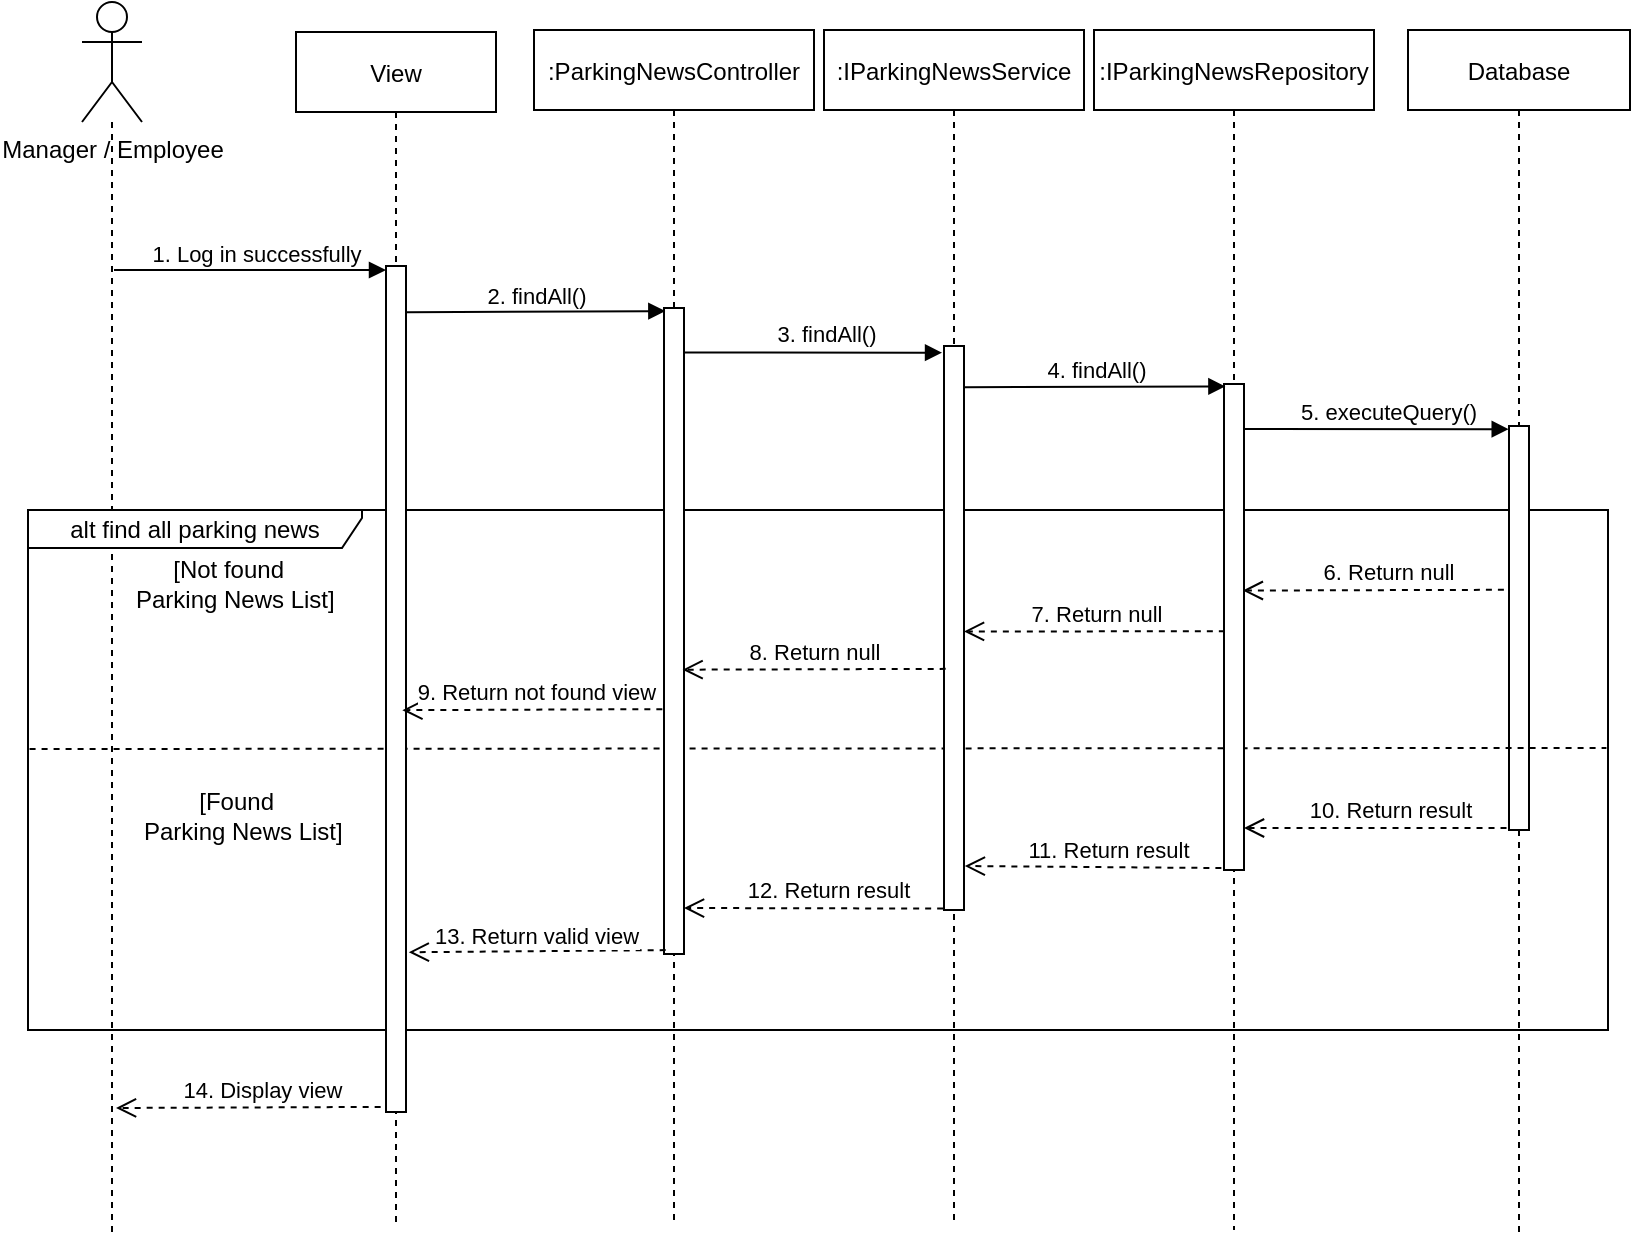 <mxfile version="21.6.5" type="device" pages="9">
  <diagram id="kgpKYQtTHZ0yAKxKKP6v" name="Page-1">
    <mxGraphModel dx="1246" dy="519" grid="0" gridSize="10" guides="1" tooltips="1" connect="1" arrows="1" fold="1" page="1" pageScale="1" pageWidth="850" pageHeight="1100" math="0" shadow="0">
      <root>
        <mxCell id="0" />
        <mxCell id="1" parent="0" />
        <mxCell id="TgxHGiuypaRiIa6PDOnM-23" value="" style="endArrow=none;dashed=1;html=1;rounded=0;" parent="1" target="1rYxMRe_m1wBD9LGmmaj-10" edge="1">
          <mxGeometry width="50" height="50" relative="1" as="geometry">
            <mxPoint x="77" y="680" as="sourcePoint" />
            <mxPoint x="79" y="170" as="targetPoint" />
          </mxGeometry>
        </mxCell>
        <mxCell id="1rYxMRe_m1wBD9LGmmaj-10" value="Manager / Employee" style="shape=umlActor;verticalLabelPosition=bottom;verticalAlign=top;html=1;" parent="1" vertex="1">
          <mxGeometry x="62" y="65" width="30" height="60" as="geometry" />
        </mxCell>
        <mxCell id="1rYxMRe_m1wBD9LGmmaj-16" value="Database" style="shape=umlLifeline;perimeter=lifelinePerimeter;container=1;collapsible=0;recursiveResize=0;rounded=0;shadow=0;strokeWidth=1;" parent="1" vertex="1">
          <mxGeometry x="725" y="79" width="111" height="601" as="geometry" />
        </mxCell>
        <mxCell id="TgxHGiuypaRiIa6PDOnM-19" value="alt find all parking news" style="shape=umlFrame;whiteSpace=wrap;html=1;width=167;height=19;" parent="1rYxMRe_m1wBD9LGmmaj-16" vertex="1">
          <mxGeometry x="-690" y="240" width="790" height="260" as="geometry" />
        </mxCell>
        <mxCell id="TgxHGiuypaRiIa6PDOnM-5" value="" style="html=1;points=[];perimeter=orthogonalPerimeter;" parent="1rYxMRe_m1wBD9LGmmaj-16" vertex="1">
          <mxGeometry x="50.5" y="198" width="10" height="202" as="geometry" />
        </mxCell>
        <mxCell id="TgxHGiuypaRiIa6PDOnM-27" value="[Not found&amp;nbsp;&lt;br&gt;&amp;nbsp;Parking News List]" style="text;html=1;strokeColor=none;fillColor=none;align=center;verticalAlign=middle;whiteSpace=wrap;rounded=0;" parent="1rYxMRe_m1wBD9LGmmaj-16" vertex="1">
          <mxGeometry x="-646" y="262" width="116" height="30" as="geometry" />
        </mxCell>
        <mxCell id="TgxHGiuypaRiIa6PDOnM-28" value="[Found&amp;nbsp;&lt;br&gt;&amp;nbsp;Parking News List]" style="text;html=1;strokeColor=none;fillColor=none;align=center;verticalAlign=middle;whiteSpace=wrap;rounded=0;" parent="1rYxMRe_m1wBD9LGmmaj-16" vertex="1">
          <mxGeometry x="-642" y="378" width="116" height="30" as="geometry" />
        </mxCell>
        <mxCell id="TgxHGiuypaRiIa6PDOnM-29" value="" style="endArrow=none;dashed=1;html=1;rounded=0;exitX=0.001;exitY=0.425;exitDx=0;exitDy=0;exitPerimeter=0;entryX=0.999;entryY=0.423;entryDx=0;entryDy=0;entryPerimeter=0;" parent="1rYxMRe_m1wBD9LGmmaj-16" edge="1">
          <mxGeometry width="50" height="50" relative="1" as="geometry">
            <mxPoint x="-689.21" y="359.5" as="sourcePoint" />
            <mxPoint x="99.21" y="358.98" as="targetPoint" />
          </mxGeometry>
        </mxCell>
        <mxCell id="1rYxMRe_m1wBD9LGmmaj-12" value="View" style="shape=umlLifeline;perimeter=lifelinePerimeter;container=1;collapsible=0;recursiveResize=0;rounded=0;shadow=0;strokeWidth=1;" parent="1" vertex="1">
          <mxGeometry x="169" y="80" width="100" height="596" as="geometry" />
        </mxCell>
        <mxCell id="TgxHGiuypaRiIa6PDOnM-1" value="" style="html=1;points=[];perimeter=orthogonalPerimeter;" parent="1rYxMRe_m1wBD9LGmmaj-12" vertex="1">
          <mxGeometry x="45" y="117" width="10" height="423" as="geometry" />
        </mxCell>
        <mxCell id="1rYxMRe_m1wBD9LGmmaj-13" value=":ParkingNewsController" style="shape=umlLifeline;perimeter=lifelinePerimeter;container=1;collapsible=0;recursiveResize=0;rounded=0;shadow=0;strokeWidth=1;" parent="1" vertex="1">
          <mxGeometry x="288" y="79" width="140" height="598" as="geometry" />
        </mxCell>
        <mxCell id="TgxHGiuypaRiIa6PDOnM-2" value="" style="html=1;points=[];perimeter=orthogonalPerimeter;" parent="1rYxMRe_m1wBD9LGmmaj-13" vertex="1">
          <mxGeometry x="65" y="139" width="10" height="323" as="geometry" />
        </mxCell>
        <mxCell id="TgxHGiuypaRiIa6PDOnM-7" value="3. findAll()" style="html=1;verticalAlign=bottom;endArrow=block;exitX=1.011;exitY=0.49;exitDx=0;exitDy=0;exitPerimeter=0;entryX=0.454;entryY=0.299;entryDx=0;entryDy=0;entryPerimeter=0;" parent="1rYxMRe_m1wBD9LGmmaj-13" edge="1">
          <mxGeometry x="0.091" width="80" relative="1" as="geometry">
            <mxPoint x="75.11" y="161.2" as="sourcePoint" />
            <mxPoint x="204.02" y="161.34" as="targetPoint" />
            <mxPoint as="offset" />
          </mxGeometry>
        </mxCell>
        <mxCell id="TgxHGiuypaRiIa6PDOnM-32" value="12. Return result" style="html=1;verticalAlign=bottom;endArrow=open;dashed=1;endSize=8;exitX=-0.042;exitY=1.001;exitDx=0;exitDy=0;exitPerimeter=0;entryX=1.1;entryY=0.819;entryDx=0;entryDy=0;entryPerimeter=0;" parent="1rYxMRe_m1wBD9LGmmaj-13" edge="1">
          <mxGeometry x="-0.114" relative="1" as="geometry">
            <mxPoint x="204.58" y="439.282" as="sourcePoint" />
            <mxPoint x="75" y="439" as="targetPoint" />
            <mxPoint as="offset" />
          </mxGeometry>
        </mxCell>
        <mxCell id="1rYxMRe_m1wBD9LGmmaj-14" value=":IParkingNewsService" style="shape=umlLifeline;perimeter=lifelinePerimeter;container=1;collapsible=0;recursiveResize=0;rounded=0;shadow=0;strokeWidth=1;" parent="1" vertex="1">
          <mxGeometry x="433" y="79" width="130" height="598" as="geometry" />
        </mxCell>
        <mxCell id="TgxHGiuypaRiIa6PDOnM-3" value="" style="html=1;points=[];perimeter=orthogonalPerimeter;" parent="1rYxMRe_m1wBD9LGmmaj-14" vertex="1">
          <mxGeometry x="60" y="158" width="10" height="282" as="geometry" />
        </mxCell>
        <mxCell id="1rYxMRe_m1wBD9LGmmaj-15" value=":IParkingNewsRepository" style="shape=umlLifeline;perimeter=lifelinePerimeter;container=1;collapsible=0;recursiveResize=0;rounded=0;shadow=0;strokeWidth=1;" parent="1" vertex="1">
          <mxGeometry x="568" y="79" width="140" height="600" as="geometry" />
        </mxCell>
        <mxCell id="TgxHGiuypaRiIa6PDOnM-4" value="" style="html=1;points=[];perimeter=orthogonalPerimeter;" parent="1rYxMRe_m1wBD9LGmmaj-15" vertex="1">
          <mxGeometry x="65" y="177" width="10" height="243" as="geometry" />
        </mxCell>
        <mxCell id="-FELui3-f-trytkd93Zj-1" value="1. Log in successfully" style="html=1;verticalAlign=bottom;endArrow=block;" parent="1" edge="1">
          <mxGeometry x="0.044" y="-1" width="80" relative="1" as="geometry">
            <mxPoint x="78" y="199" as="sourcePoint" />
            <mxPoint x="214" y="199" as="targetPoint" />
            <mxPoint as="offset" />
          </mxGeometry>
        </mxCell>
        <mxCell id="TgxHGiuypaRiIa6PDOnM-6" value="2. findAll()" style="html=1;verticalAlign=bottom;endArrow=block;entryX=0.067;entryY=0.032;entryDx=0;entryDy=0;entryPerimeter=0;exitX=1.022;exitY=0.526;exitDx=0;exitDy=0;exitPerimeter=0;" parent="1" edge="1">
          <mxGeometry x="0.004" y="-1" width="80" relative="1" as="geometry">
            <mxPoint x="224.22" y="220.08" as="sourcePoint" />
            <mxPoint x="353.67" y="219.56" as="targetPoint" />
            <mxPoint as="offset" />
          </mxGeometry>
        </mxCell>
        <mxCell id="TgxHGiuypaRiIa6PDOnM-11" value="7. Return null" style="html=1;verticalAlign=bottom;endArrow=open;dashed=1;endSize=8;exitX=0.042;exitY=0.509;exitDx=0;exitDy=0;exitPerimeter=0;entryX=1;entryY=0.506;entryDx=0;entryDy=0;entryPerimeter=0;" parent="1" source="TgxHGiuypaRiIa6PDOnM-4" target="TgxHGiuypaRiIa6PDOnM-3" edge="1">
          <mxGeometry x="-0.022" relative="1" as="geometry">
            <mxPoint x="629" y="380" as="sourcePoint" />
            <mxPoint x="499" y="379" as="targetPoint" />
            <mxPoint as="offset" />
          </mxGeometry>
        </mxCell>
        <mxCell id="TgxHGiuypaRiIa6PDOnM-8" value="4. findAll()" style="html=1;verticalAlign=bottom;endArrow=block;entryX=0.07;entryY=0.005;entryDx=0;entryDy=0;entryPerimeter=0;exitX=0.997;exitY=0.073;exitDx=0;exitDy=0;exitPerimeter=0;" parent="1" source="TgxHGiuypaRiIa6PDOnM-3" target="TgxHGiuypaRiIa6PDOnM-4" edge="1">
          <mxGeometry x="0.018" y="-1" width="80" relative="1" as="geometry">
            <mxPoint x="509" y="258" as="sourcePoint" />
            <mxPoint x="629" y="260" as="targetPoint" />
            <mxPoint as="offset" />
          </mxGeometry>
        </mxCell>
        <mxCell id="TgxHGiuypaRiIa6PDOnM-9" value="5. executeQuery()" style="html=1;verticalAlign=bottom;endArrow=block;exitX=0.954;exitY=0.281;exitDx=0;exitDy=0;exitPerimeter=0;entryX=-0.014;entryY=0.008;entryDx=0;entryDy=0;entryPerimeter=0;" parent="1" target="TgxHGiuypaRiIa6PDOnM-5" edge="1">
          <mxGeometry x="0.091" width="80" relative="1" as="geometry">
            <mxPoint x="642.54" y="278.48" as="sourcePoint" />
            <mxPoint x="769" y="278" as="targetPoint" />
            <mxPoint as="offset" />
          </mxGeometry>
        </mxCell>
        <mxCell id="TgxHGiuypaRiIa6PDOnM-10" value="6. Return null" style="html=1;verticalAlign=bottom;endArrow=open;dashed=1;endSize=8;exitX=0.432;exitY=0.434;exitDx=0;exitDy=0;exitPerimeter=0;entryX=0.942;entryY=0.425;entryDx=0;entryDy=0;entryPerimeter=0;" parent="1" target="TgxHGiuypaRiIa6PDOnM-4" edge="1">
          <mxGeometry x="-0.114" relative="1" as="geometry">
            <mxPoint x="772.952" y="358.894" as="sourcePoint" />
            <mxPoint x="639" y="359" as="targetPoint" />
            <mxPoint as="offset" />
          </mxGeometry>
        </mxCell>
        <mxCell id="TgxHGiuypaRiIa6PDOnM-30" value="10. Return result" style="html=1;verticalAlign=bottom;endArrow=open;dashed=1;endSize=8;exitX=-0.124;exitY=0.995;exitDx=0;exitDy=0;exitPerimeter=0;" parent="1" source="TgxHGiuypaRiIa6PDOnM-5" edge="1">
          <mxGeometry x="-0.114" relative="1" as="geometry">
            <mxPoint x="772.952" y="480.004" as="sourcePoint" />
            <mxPoint x="643" y="478" as="targetPoint" />
            <mxPoint as="offset" />
          </mxGeometry>
        </mxCell>
        <mxCell id="TgxHGiuypaRiIa6PDOnM-34" value="14. Display view" style="html=1;verticalAlign=bottom;endArrow=open;dashed=1;endSize=8;exitX=-0.267;exitY=0.994;exitDx=0;exitDy=0;exitPerimeter=0;" parent="1" source="TgxHGiuypaRiIa6PDOnM-1" edge="1">
          <mxGeometry x="-0.112" relative="1" as="geometry">
            <mxPoint x="212" y="618" as="sourcePoint" />
            <mxPoint x="79" y="618" as="targetPoint" />
            <mxPoint as="offset" />
          </mxGeometry>
        </mxCell>
        <mxCell id="TgxHGiuypaRiIa6PDOnM-31" value="11. Return result" style="html=1;verticalAlign=bottom;endArrow=open;dashed=1;endSize=8;exitX=-0.131;exitY=0.996;exitDx=0;exitDy=0;exitPerimeter=0;entryX=1.042;entryY=0.922;entryDx=0;entryDy=0;entryPerimeter=0;" parent="1" source="TgxHGiuypaRiIa6PDOnM-4" target="TgxHGiuypaRiIa6PDOnM-3" edge="1">
          <mxGeometry x="-0.114" relative="1" as="geometry">
            <mxPoint x="633" y="500" as="sourcePoint" />
            <mxPoint x="503" y="500" as="targetPoint" />
            <mxPoint as="offset" />
          </mxGeometry>
        </mxCell>
        <mxCell id="TgxHGiuypaRiIa6PDOnM-12" value="8. Return null" style="html=1;verticalAlign=bottom;endArrow=open;dashed=1;endSize=8;entryX=0.929;entryY=0.467;entryDx=0;entryDy=0;entryPerimeter=0;exitX=0.468;exitY=0.484;exitDx=0;exitDy=0;exitPerimeter=0;" parent="1" edge="1">
          <mxGeometry relative="1" as="geometry">
            <mxPoint x="493.84" y="398.432" as="sourcePoint" />
            <mxPoint x="362.29" y="398.841" as="targetPoint" />
            <mxPoint as="offset" />
          </mxGeometry>
        </mxCell>
        <mxCell id="TgxHGiuypaRiIa6PDOnM-18" value="9. Return not found view" style="html=1;verticalAlign=bottom;endArrow=open;dashed=1;endSize=8;exitX=-0.083;exitY=0.621;exitDx=0;exitDy=0;exitPerimeter=0;entryX=0.817;entryY=0.525;entryDx=0;entryDy=0;entryPerimeter=0;" parent="1" source="TgxHGiuypaRiIa6PDOnM-2" target="TgxHGiuypaRiIa6PDOnM-1" edge="1">
          <mxGeometry x="-0.028" relative="1" as="geometry">
            <mxPoint x="342" y="420" as="sourcePoint" />
            <mxPoint x="232" y="420" as="targetPoint" />
            <mxPoint as="offset" />
          </mxGeometry>
        </mxCell>
        <mxCell id="TgxHGiuypaRiIa6PDOnM-33" value="13. Return valid view" style="html=1;verticalAlign=bottom;endArrow=open;dashed=1;endSize=8;entryX=0.564;entryY=0.772;entryDx=0;entryDy=0;entryPerimeter=0;exitX=0.083;exitY=0.994;exitDx=0;exitDy=0;exitPerimeter=0;" parent="1" source="TgxHGiuypaRiIa6PDOnM-2" target="1rYxMRe_m1wBD9LGmmaj-12" edge="1">
          <mxGeometry x="0.007" y="1" relative="1" as="geometry">
            <mxPoint x="349" y="540" as="sourcePoint" />
            <mxPoint x="219" y="538" as="targetPoint" />
            <mxPoint as="offset" />
          </mxGeometry>
        </mxCell>
      </root>
    </mxGraphModel>
  </diagram>
  <diagram name="3.1.1. Do Mock Test" id="KcUJQZAcvmpExQ47Rsoi">
    <mxGraphModel dx="1780" dy="741" grid="0" gridSize="10" guides="1" tooltips="1" connect="1" arrows="1" fold="1" page="1" pageScale="1" pageWidth="850" pageHeight="1100" math="0" shadow="0">
      <root>
        <mxCell id="JkJDmiGCP3K7-MOOkzHt-0" />
        <mxCell id="JkJDmiGCP3K7-MOOkzHt-1" parent="JkJDmiGCP3K7-MOOkzHt-0" />
        <mxCell id="JkJDmiGCP3K7-MOOkzHt-2" value="" style="endArrow=none;dashed=1;html=1;rounded=0;" edge="1" parent="JkJDmiGCP3K7-MOOkzHt-1" target="JkJDmiGCP3K7-MOOkzHt-3">
          <mxGeometry width="50" height="50" relative="1" as="geometry">
            <mxPoint x="77" y="812" as="sourcePoint" />
            <mxPoint x="79" y="170" as="targetPoint" />
          </mxGeometry>
        </mxCell>
        <mxCell id="JkJDmiGCP3K7-MOOkzHt-3" value="User" style="shape=umlActor;verticalLabelPosition=bottom;verticalAlign=top;html=1;" vertex="1" parent="JkJDmiGCP3K7-MOOkzHt-1">
          <mxGeometry x="62" y="65" width="30" height="60" as="geometry" />
        </mxCell>
        <mxCell id="JkJDmiGCP3K7-MOOkzHt-4" value="Database" style="shape=umlLifeline;perimeter=lifelinePerimeter;container=1;collapsible=0;recursiveResize=0;rounded=0;shadow=0;strokeWidth=1;" vertex="1" parent="JkJDmiGCP3K7-MOOkzHt-1">
          <mxGeometry x="853" y="78.5" width="129" height="740.5" as="geometry" />
        </mxCell>
        <mxCell id="JkJDmiGCP3K7-MOOkzHt-5" value="alt find mock test" style="shape=umlFrame;whiteSpace=wrap;html=1;width=189;height=25;" vertex="1" parent="JkJDmiGCP3K7-MOOkzHt-4">
          <mxGeometry x="-846" y="531" width="975" height="103" as="geometry" />
        </mxCell>
        <mxCell id="JkJDmiGCP3K7-MOOkzHt-6" value="" style="html=1;points=[];perimeter=orthogonalPerimeter;" vertex="1" parent="JkJDmiGCP3K7-MOOkzHt-4">
          <mxGeometry x="50.5" y="198" width="10" height="352" as="geometry" />
        </mxCell>
        <mxCell id="JkJDmiGCP3K7-MOOkzHt-26" value="12. Return result" style="html=1;verticalAlign=bottom;endArrow=open;dashed=1;endSize=8;exitX=-0.124;exitY=0.995;exitDx=0;exitDy=0;exitPerimeter=0;entryX=0.791;entryY=0.612;entryDx=0;entryDy=0;entryPerimeter=0;" edge="1" parent="JkJDmiGCP3K7-MOOkzHt-4">
          <mxGeometry x="-0.114" relative="1" as="geometry">
            <mxPoint x="49.26" y="548.99" as="sourcePoint" />
            <mxPoint x="-97.714" y="549.12" as="targetPoint" />
            <mxPoint as="offset" />
          </mxGeometry>
        </mxCell>
        <mxCell id="m53wNYZ64Z6RudP_OdWP-13" value="[Exist valid mock test]" style="text;html=1;strokeColor=none;fillColor=none;align=center;verticalAlign=middle;whiteSpace=wrap;rounded=0;" vertex="1" parent="JkJDmiGCP3K7-MOOkzHt-4">
          <mxGeometry x="-769" y="564.5" width="120" height="30" as="geometry" />
        </mxCell>
        <mxCell id="JkJDmiGCP3K7-MOOkzHt-10" value="View" style="shape=umlLifeline;perimeter=lifelinePerimeter;container=1;collapsible=0;recursiveResize=0;rounded=0;shadow=0;strokeWidth=1;" vertex="1" parent="JkJDmiGCP3K7-MOOkzHt-1">
          <mxGeometry x="169" y="80" width="100" height="738" as="geometry" />
        </mxCell>
        <mxCell id="JkJDmiGCP3K7-MOOkzHt-11" value="" style="html=1;points=[];perimeter=orthogonalPerimeter;" vertex="1" parent="JkJDmiGCP3K7-MOOkzHt-10">
          <mxGeometry x="45" y="117" width="10" height="554" as="geometry" />
        </mxCell>
        <mxCell id="JkJDmiGCP3K7-MOOkzHt-12" value=":MockTestQuestionController" style="shape=umlLifeline;perimeter=lifelinePerimeter;container=1;collapsible=0;recursiveResize=0;rounded=0;shadow=0;strokeWidth=1;" vertex="1" parent="JkJDmiGCP3K7-MOOkzHt-1">
          <mxGeometry x="299" y="81" width="163" height="742" as="geometry" />
        </mxCell>
        <mxCell id="JkJDmiGCP3K7-MOOkzHt-13" value="" style="html=1;points=[];perimeter=orthogonalPerimeter;" vertex="1" parent="JkJDmiGCP3K7-MOOkzHt-12">
          <mxGeometry x="78" y="137.5" width="10" height="470.5" as="geometry" />
        </mxCell>
        <mxCell id="JkJDmiGCP3K7-MOOkzHt-14" value="3.&amp;nbsp;isExistedValidMockTest()" style="html=1;verticalAlign=bottom;endArrow=block;entryX=-0.1;entryY=0.009;entryDx=0;entryDy=0;entryPerimeter=0;" edge="1" parent="JkJDmiGCP3K7-MOOkzHt-12" target="JkJDmiGCP3K7-MOOkzHt-17">
          <mxGeometry x="0.091" width="80" relative="1" as="geometry">
            <mxPoint x="90" y="160" as="sourcePoint" />
            <mxPoint x="204" y="161" as="targetPoint" />
            <mxPoint as="offset" />
          </mxGeometry>
        </mxCell>
        <mxCell id="9ZoXZOLmryX-yl2gSvjt-0" value="alt&amp;nbsp;is existed valid mock test" style="shape=umlFrame;whiteSpace=wrap;html=1;width=189;height=25;" vertex="1" parent="JkJDmiGCP3K7-MOOkzHt-12">
          <mxGeometry x="-299" y="236" width="978" height="173" as="geometry" />
        </mxCell>
        <mxCell id="VRYe0vR-PafcA7TJGYa1-0" value="[No valid mock test]" style="text;html=1;strokeColor=none;fillColor=none;align=center;verticalAlign=middle;whiteSpace=wrap;rounded=0;" vertex="1" parent="JkJDmiGCP3K7-MOOkzHt-12">
          <mxGeometry x="-219" y="262" width="116" height="30" as="geometry" />
        </mxCell>
        <mxCell id="MyuVpchoCMR7-_yuX-Gl-0" value="" style="endArrow=none;dashed=1;html=1;rounded=0;exitX=0.002;exitY=0.568;exitDx=0;exitDy=0;exitPerimeter=0;" edge="1" parent="JkJDmiGCP3K7-MOOkzHt-12">
          <mxGeometry width="50" height="50" relative="1" as="geometry">
            <mxPoint x="-297.108" y="316.264" as="sourcePoint" />
            <mxPoint x="645" y="315" as="targetPoint" />
          </mxGeometry>
        </mxCell>
        <mxCell id="MyuVpchoCMR7-_yuX-Gl-1" value="[Exist valid mock test]" style="text;html=1;strokeColor=none;fillColor=none;align=center;verticalAlign=middle;whiteSpace=wrap;rounded=0;" vertex="1" parent="JkJDmiGCP3K7-MOOkzHt-12">
          <mxGeometry x="-220" y="329" width="120" height="30" as="geometry" />
        </mxCell>
        <mxCell id="m53wNYZ64Z6RudP_OdWP-2" value="7.1. Return valid mock test" style="html=1;verticalAlign=bottom;endArrow=open;dashed=1;endSize=8;entryX=0.942;entryY=0.425;entryDx=0;entryDy=0;entryPerimeter=0;exitX=-0.05;exitY=0.553;exitDx=0;exitDy=0;exitPerimeter=0;" edge="1" parent="JkJDmiGCP3K7-MOOkzHt-12">
          <mxGeometry x="-0.001" y="1" relative="1" as="geometry">
            <mxPoint x="257" y="362" as="sourcePoint" />
            <mxPoint x="91.0" y="362.385" as="targetPoint" />
            <mxPoint as="offset" />
          </mxGeometry>
        </mxCell>
        <mxCell id="m53wNYZ64Z6RudP_OdWP-3" value="7.1. Return valid mock test" style="html=1;verticalAlign=bottom;endArrow=open;dashed=1;endSize=8;entryX=0.942;entryY=0.425;entryDx=0;entryDy=0;entryPerimeter=0;" edge="1" parent="JkJDmiGCP3K7-MOOkzHt-12">
          <mxGeometry x="-0.001" y="1" relative="1" as="geometry">
            <mxPoint x="77" y="383" as="sourcePoint" />
            <mxPoint x="-75.0" y="383.385" as="targetPoint" />
            <mxPoint as="offset" />
          </mxGeometry>
        </mxCell>
        <mxCell id="m53wNYZ64Z6RudP_OdWP-14" value="16. Display view" style="html=1;verticalAlign=bottom;endArrow=open;dashed=1;endSize=8;exitX=-0.267;exitY=0.994;exitDx=0;exitDy=0;exitPerimeter=0;" edge="1" parent="JkJDmiGCP3K7-MOOkzHt-12">
          <mxGeometry x="-0.112" relative="1" as="geometry">
            <mxPoint x="-86.67" y="309.002" as="sourcePoint" />
            <mxPoint x="-219" y="309.54" as="targetPoint" />
            <mxPoint as="offset" />
          </mxGeometry>
        </mxCell>
        <mxCell id="JkJDmiGCP3K7-MOOkzHt-16" value=":IMockTestQuestionService" style="shape=umlLifeline;perimeter=lifelinePerimeter;container=1;collapsible=0;recursiveResize=0;rounded=0;shadow=0;strokeWidth=1;" vertex="1" parent="JkJDmiGCP3K7-MOOkzHt-1">
          <mxGeometry x="485" y="80" width="162" height="743" as="geometry" />
        </mxCell>
        <mxCell id="JkJDmiGCP3K7-MOOkzHt-17" value="" style="html=1;points=[];perimeter=orthogonalPerimeter;" vertex="1" parent="JkJDmiGCP3K7-MOOkzHt-16">
          <mxGeometry x="76" y="158.25" width="10" height="428.75" as="geometry" />
        </mxCell>
        <mxCell id="PQ0qtdDQzayh815pM6Lf-14" value="6.1. Return no valid mock test" style="html=1;verticalAlign=bottom;endArrow=open;dashed=1;endSize=8;exitX=0.042;exitY=0.509;exitDx=0;exitDy=0;exitPerimeter=0;entryX=1;entryY=0.506;entryDx=0;entryDy=0;entryPerimeter=0;" edge="1" parent="JkJDmiGCP3K7-MOOkzHt-16">
          <mxGeometry x="-0.022" relative="1" as="geometry">
            <mxPoint x="257.75" y="269.797" as="sourcePoint" />
            <mxPoint x="81.83" y="270.552" as="targetPoint" />
            <mxPoint as="offset" />
          </mxGeometry>
        </mxCell>
        <mxCell id="PQ0qtdDQzayh815pM6Lf-15" value="6.1. Return no valid mock test" style="html=1;verticalAlign=bottom;endArrow=open;dashed=1;endSize=8;entryX=0.942;entryY=0.425;entryDx=0;entryDy=0;entryPerimeter=0;" edge="1" parent="JkJDmiGCP3K7-MOOkzHt-16">
          <mxGeometry x="-0.001" y="1" relative="1" as="geometry">
            <mxPoint x="419" y="259" as="sourcePoint" />
            <mxPoint x="266.75" y="259.385" as="targetPoint" />
            <mxPoint as="offset" />
          </mxGeometry>
        </mxCell>
        <mxCell id="PQ0qtdDQzayh815pM6Lf-16" value="6.1. Return no valid mock test" style="html=1;verticalAlign=bottom;endArrow=open;dashed=1;endSize=8;exitX=0.233;exitY=0.571;exitDx=0;exitDy=0;exitPerimeter=0;" edge="1" parent="JkJDmiGCP3K7-MOOkzHt-16">
          <mxGeometry relative="1" as="geometry">
            <mxPoint x="74.16" y="285.882" as="sourcePoint" />
            <mxPoint x="-95" y="284" as="targetPoint" />
            <mxPoint as="offset" />
          </mxGeometry>
        </mxCell>
        <mxCell id="PQ0qtdDQzayh815pM6Lf-17" value="6.1. Return no valid mock test" style="html=1;verticalAlign=bottom;endArrow=open;dashed=1;endSize=8;exitX=-0.083;exitY=0.621;exitDx=0;exitDy=0;exitPerimeter=0;entryX=0.817;entryY=0.525;entryDx=0;entryDy=0;entryPerimeter=0;" edge="1" parent="JkJDmiGCP3K7-MOOkzHt-16">
          <mxGeometry x="-0.027" relative="1" as="geometry">
            <mxPoint x="-113.0" y="300.693" as="sourcePoint" />
            <mxPoint x="-261.0" y="301.685" as="targetPoint" />
            <mxPoint as="offset" />
          </mxGeometry>
        </mxCell>
        <mxCell id="m53wNYZ64Z6RudP_OdWP-1" value="7.1. Return valid mock test" style="html=1;verticalAlign=bottom;endArrow=open;dashed=1;endSize=8;entryX=0.942;entryY=0.425;entryDx=0;entryDy=0;entryPerimeter=0;" edge="1" parent="JkJDmiGCP3K7-MOOkzHt-16" source="JkJDmiGCP3K7-MOOkzHt-19">
          <mxGeometry x="-0.001" y="1" relative="1" as="geometry">
            <mxPoint x="243.5" y="349" as="sourcePoint" />
            <mxPoint x="89.0" y="349.385" as="targetPoint" />
            <mxPoint as="offset" />
          </mxGeometry>
        </mxCell>
        <mxCell id="m53wNYZ64Z6RudP_OdWP-8" value="9. findMockTest()" style="html=1;verticalAlign=bottom;endArrow=block;entryX=-0.1;entryY=0.009;entryDx=0;entryDy=0;entryPerimeter=0;" edge="1" parent="JkJDmiGCP3K7-MOOkzHt-16">
          <mxGeometry x="0.091" width="80" relative="1" as="geometry">
            <mxPoint x="-96.22" y="473" as="sourcePoint" />
            <mxPoint x="74.78" y="472" as="targetPoint" />
            <mxPoint as="offset" />
          </mxGeometry>
        </mxCell>
        <mxCell id="m53wNYZ64Z6RudP_OdWP-9" value="8. findMockTest()" style="html=1;verticalAlign=bottom;endArrow=block;exitX=1.022;exitY=0.526;exitDx=0;exitDy=0;exitPerimeter=0;" edge="1" parent="JkJDmiGCP3K7-MOOkzHt-16">
          <mxGeometry x="0.004" y="-1" width="80" relative="1" as="geometry">
            <mxPoint x="-261" y="451.08" as="sourcePoint" />
            <mxPoint x="-108.22" y="451" as="targetPoint" />
            <mxPoint as="offset" />
          </mxGeometry>
        </mxCell>
        <mxCell id="m53wNYZ64Z6RudP_OdWP-10" value="10. findMockTest()" style="html=1;verticalAlign=bottom;endArrow=block;entryX=0.15;entryY=0.024;entryDx=0;entryDy=0;entryPerimeter=0;exitX=0.997;exitY=0.073;exitDx=0;exitDy=0;exitPerimeter=0;" edge="1" parent="JkJDmiGCP3K7-MOOkzHt-16">
          <mxGeometry x="0.022" y="-1" width="80" relative="1" as="geometry">
            <mxPoint x="85.78" y="495" as="sourcePoint" />
            <mxPoint x="256.78" y="495" as="targetPoint" />
            <mxPoint as="offset" />
          </mxGeometry>
        </mxCell>
        <mxCell id="m53wNYZ64Z6RudP_OdWP-11" value="11. executeQuery()" style="html=1;verticalAlign=bottom;endArrow=block;entryX=-0.014;entryY=0.008;entryDx=0;entryDy=0;entryPerimeter=0;" edge="1" parent="JkJDmiGCP3K7-MOOkzHt-16">
          <mxGeometry x="0.091" width="80" relative="1" as="geometry">
            <mxPoint x="260.78" y="510" as="sourcePoint" />
            <mxPoint x="417.78" y="510" as="targetPoint" />
            <mxPoint as="offset" />
          </mxGeometry>
        </mxCell>
        <mxCell id="JkJDmiGCP3K7-MOOkzHt-18" value=":IMockTestQuestionRepository" style="shape=umlLifeline;perimeter=lifelinePerimeter;container=1;collapsible=0;recursiveResize=0;rounded=0;shadow=0;strokeWidth=1;" vertex="1" parent="JkJDmiGCP3K7-MOOkzHt-1">
          <mxGeometry x="659" y="80" width="173" height="740" as="geometry" />
        </mxCell>
        <mxCell id="JkJDmiGCP3K7-MOOkzHt-19" value="" style="html=1;points=[];perimeter=orthogonalPerimeter;" vertex="1" parent="JkJDmiGCP3K7-MOOkzHt-18">
          <mxGeometry x="81.5" y="176.5" width="10" height="391.5" as="geometry" />
        </mxCell>
        <mxCell id="m53wNYZ64Z6RudP_OdWP-0" value="7.1. Return valid mock test" style="html=1;verticalAlign=bottom;endArrow=open;dashed=1;endSize=8;entryX=0.942;entryY=0.425;entryDx=0;entryDy=0;entryPerimeter=0;" edge="1" parent="JkJDmiGCP3K7-MOOkzHt-18">
          <mxGeometry x="-0.001" y="1" relative="1" as="geometry">
            <mxPoint x="246" y="340" as="sourcePoint" />
            <mxPoint x="91.5" y="340.385" as="targetPoint" />
            <mxPoint as="offset" />
          </mxGeometry>
        </mxCell>
        <mxCell id="JkJDmiGCP3K7-MOOkzHt-20" value="1. Click testing start button" style="html=1;verticalAlign=bottom;endArrow=block;" edge="1" parent="JkJDmiGCP3K7-MOOkzHt-1">
          <mxGeometry x="-0.073" y="4" width="80" relative="1" as="geometry">
            <mxPoint x="78" y="199" as="sourcePoint" />
            <mxPoint x="214" y="199" as="targetPoint" />
            <mxPoint as="offset" />
          </mxGeometry>
        </mxCell>
        <mxCell id="JkJDmiGCP3K7-MOOkzHt-21" value="2.&amp;nbsp;isExistedValidMockTest()" style="html=1;verticalAlign=bottom;endArrow=block;exitX=1.022;exitY=0.526;exitDx=0;exitDy=0;exitPerimeter=0;" edge="1" parent="JkJDmiGCP3K7-MOOkzHt-1">
          <mxGeometry x="0.004" y="-1" width="80" relative="1" as="geometry">
            <mxPoint x="224.22" y="220.08" as="sourcePoint" />
            <mxPoint x="377" y="220" as="targetPoint" />
            <mxPoint as="offset" />
          </mxGeometry>
        </mxCell>
        <mxCell id="JkJDmiGCP3K7-MOOkzHt-23" value="4.&amp;nbsp;isExistedValidMockTest()" style="html=1;verticalAlign=bottom;endArrow=block;entryX=0.15;entryY=0.024;entryDx=0;entryDy=0;entryPerimeter=0;exitX=0.997;exitY=0.073;exitDx=0;exitDy=0;exitPerimeter=0;" edge="1" parent="JkJDmiGCP3K7-MOOkzHt-1" source="JkJDmiGCP3K7-MOOkzHt-17" target="JkJDmiGCP3K7-MOOkzHt-19">
          <mxGeometry x="0.022" y="-1" width="80" relative="1" as="geometry">
            <mxPoint x="644" y="257.5" as="sourcePoint" />
            <mxPoint x="764" y="259.5" as="targetPoint" />
            <mxPoint as="offset" />
          </mxGeometry>
        </mxCell>
        <mxCell id="JkJDmiGCP3K7-MOOkzHt-24" value="5. executeQuery()" style="html=1;verticalAlign=bottom;endArrow=block;entryX=-0.014;entryY=0.008;entryDx=0;entryDy=0;entryPerimeter=0;" edge="1" parent="JkJDmiGCP3K7-MOOkzHt-1" target="JkJDmiGCP3K7-MOOkzHt-6">
          <mxGeometry x="0.091" width="80" relative="1" as="geometry">
            <mxPoint x="746" y="279" as="sourcePoint" />
            <mxPoint x="904" y="277.5" as="targetPoint" />
            <mxPoint as="offset" />
          </mxGeometry>
        </mxCell>
        <mxCell id="JkJDmiGCP3K7-MOOkzHt-27" value="16. Display view" style="html=1;verticalAlign=bottom;endArrow=open;dashed=1;endSize=8;exitX=-0.267;exitY=0.994;exitDx=0;exitDy=0;exitPerimeter=0;" edge="1" parent="JkJDmiGCP3K7-MOOkzHt-1">
          <mxGeometry x="-0.112" relative="1" as="geometry">
            <mxPoint x="211.33" y="749.462" as="sourcePoint" />
            <mxPoint x="79" y="750" as="targetPoint" />
            <mxPoint as="offset" />
          </mxGeometry>
        </mxCell>
        <mxCell id="JkJDmiGCP3K7-MOOkzHt-28" value="13. Return result" style="html=1;verticalAlign=bottom;endArrow=open;dashed=1;endSize=8;exitX=-0.131;exitY=0.996;exitDx=0;exitDy=0;exitPerimeter=0;entryX=1.042;entryY=0.922;entryDx=0;entryDy=0;entryPerimeter=0;" edge="1" parent="JkJDmiGCP3K7-MOOkzHt-1">
          <mxGeometry x="-0.114" relative="1" as="geometry">
            <mxPoint x="739.19" y="648.528" as="sourcePoint" />
            <mxPoint x="565.42" y="648.254" as="targetPoint" />
            <mxPoint as="offset" />
          </mxGeometry>
        </mxCell>
        <mxCell id="JkJDmiGCP3K7-MOOkzHt-31" value="15. Return valid view" style="html=1;verticalAlign=bottom;endArrow=open;dashed=1;endSize=8;entryX=0.564;entryY=0.772;entryDx=0;entryDy=0;entryPerimeter=0;exitX=0.083;exitY=0.994;exitDx=0;exitDy=0;exitPerimeter=0;" edge="1" parent="JkJDmiGCP3K7-MOOkzHt-1">
          <mxGeometry x="0.007" y="1" relative="1" as="geometry">
            <mxPoint x="371.83" y="688.562" as="sourcePoint" />
            <mxPoint x="225.4" y="690.112" as="targetPoint" />
            <mxPoint as="offset" />
          </mxGeometry>
        </mxCell>
        <mxCell id="JkJDmiGCP3K7-MOOkzHt-15" value="14. Return result" style="html=1;verticalAlign=bottom;endArrow=open;dashed=1;endSize=8;entryX=0.967;entryY=0.92;entryDx=0;entryDy=0;entryPerimeter=0;" edge="1" parent="JkJDmiGCP3K7-MOOkzHt-1">
          <mxGeometry x="-0.114" relative="1" as="geometry">
            <mxPoint x="555" y="664.66" as="sourcePoint" />
            <mxPoint x="380.67" y="664.66" as="targetPoint" />
            <mxPoint as="offset" />
          </mxGeometry>
        </mxCell>
      </root>
    </mxGraphModel>
  </diagram>
  <diagram name="4.1.View Detail Speaking Question" id="ieyCUr4iUC8rOzJQnmXN">
    <mxGraphModel dx="1038" dy="433" grid="0" gridSize="10" guides="1" tooltips="1" connect="1" arrows="1" fold="1" page="1" pageScale="1" pageWidth="850" pageHeight="1100" math="0" shadow="0">
      <root>
        <mxCell id="OjYtr77PaSfIZhXXzUP2-0" />
        <mxCell id="OjYtr77PaSfIZhXXzUP2-1" parent="OjYtr77PaSfIZhXXzUP2-0" />
        <mxCell id="OjYtr77PaSfIZhXXzUP2-2" value="" style="endArrow=none;dashed=1;html=1;rounded=0;" edge="1" parent="OjYtr77PaSfIZhXXzUP2-1" target="OjYtr77PaSfIZhXXzUP2-3">
          <mxGeometry width="50" height="50" relative="1" as="geometry">
            <mxPoint x="77" y="607" as="sourcePoint" />
            <mxPoint x="79" y="170" as="targetPoint" />
          </mxGeometry>
        </mxCell>
        <mxCell id="OjYtr77PaSfIZhXXzUP2-3" value="User" style="shape=umlActor;verticalLabelPosition=bottom;verticalAlign=top;html=1;" vertex="1" parent="OjYtr77PaSfIZhXXzUP2-1">
          <mxGeometry x="62" y="65" width="30" height="60" as="geometry" />
        </mxCell>
        <mxCell id="OjYtr77PaSfIZhXXzUP2-4" value="Database" style="shape=umlLifeline;perimeter=lifelinePerimeter;container=1;collapsible=0;recursiveResize=0;rounded=0;shadow=0;strokeWidth=1;" vertex="1" parent="OjYtr77PaSfIZhXXzUP2-1">
          <mxGeometry x="853" y="78.5" width="137" height="518.5" as="geometry" />
        </mxCell>
        <mxCell id="OjYtr77PaSfIZhXXzUP2-6" value="" style="html=1;points=[];perimeter=orthogonalPerimeter;" vertex="1" parent="OjYtr77PaSfIZhXXzUP2-4">
          <mxGeometry x="63.5" y="198" width="10" height="145" as="geometry" />
        </mxCell>
        <mxCell id="OjYtr77PaSfIZhXXzUP2-9" value="View" style="shape=umlLifeline;perimeter=lifelinePerimeter;container=1;collapsible=0;recursiveResize=0;rounded=0;shadow=0;strokeWidth=1;" vertex="1" parent="OjYtr77PaSfIZhXXzUP2-1">
          <mxGeometry x="169" y="80" width="100" height="517" as="geometry" />
        </mxCell>
        <mxCell id="OjYtr77PaSfIZhXXzUP2-10" value="" style="html=1;points=[];perimeter=orthogonalPerimeter;" vertex="1" parent="OjYtr77PaSfIZhXXzUP2-9">
          <mxGeometry x="45" y="117" width="10" height="323" as="geometry" />
        </mxCell>
        <mxCell id="OjYtr77PaSfIZhXXzUP2-11" value=":SpeakingQuestionController" style="shape=umlLifeline;perimeter=lifelinePerimeter;container=1;collapsible=0;recursiveResize=0;rounded=0;shadow=0;strokeWidth=1;" vertex="1" parent="OjYtr77PaSfIZhXXzUP2-1">
          <mxGeometry x="299" y="79" width="160" height="521" as="geometry" />
        </mxCell>
        <mxCell id="OjYtr77PaSfIZhXXzUP2-12" value="" style="html=1;points=[];perimeter=orthogonalPerimeter;" vertex="1" parent="OjYtr77PaSfIZhXXzUP2-11">
          <mxGeometry x="78" y="137.5" width="10" height="246.5" as="geometry" />
        </mxCell>
        <mxCell id="OjYtr77PaSfIZhXXzUP2-13" value="3. findAllSpeakingQuestion()" style="html=1;verticalAlign=bottom;endArrow=block;entryX=-0.1;entryY=0.009;entryDx=0;entryDy=0;entryPerimeter=0;" edge="1" parent="OjYtr77PaSfIZhXXzUP2-11" target="OjYtr77PaSfIZhXXzUP2-22">
          <mxGeometry x="0.091" width="80" relative="1" as="geometry">
            <mxPoint x="90" y="160" as="sourcePoint" />
            <mxPoint x="204" y="161" as="targetPoint" />
            <mxPoint as="offset" />
          </mxGeometry>
        </mxCell>
        <mxCell id="OjYtr77PaSfIZhXXzUP2-14" value="alt&amp;nbsp;find speaking question" style="shape=umlFrame;whiteSpace=wrap;html=1;width=189;height=25;" vertex="1" parent="OjYtr77PaSfIZhXXzUP2-11">
          <mxGeometry x="-299" y="236" width="984" height="173" as="geometry" />
        </mxCell>
        <mxCell id="OjYtr77PaSfIZhXXzUP2-15" value="[Not found quuestions]" style="text;html=1;strokeColor=none;fillColor=none;align=center;verticalAlign=middle;whiteSpace=wrap;rounded=0;" vertex="1" parent="OjYtr77PaSfIZhXXzUP2-11">
          <mxGeometry x="-222" y="262" width="126" height="30" as="geometry" />
        </mxCell>
        <mxCell id="OjYtr77PaSfIZhXXzUP2-16" value="" style="endArrow=none;dashed=1;html=1;rounded=0;exitX=0.002;exitY=0.568;exitDx=0;exitDy=0;exitPerimeter=0;entryX=0.999;entryY=0.457;entryDx=0;entryDy=0;entryPerimeter=0;" edge="1" parent="OjYtr77PaSfIZhXXzUP2-11" target="OjYtr77PaSfIZhXXzUP2-14">
          <mxGeometry width="50" height="50" relative="1" as="geometry">
            <mxPoint x="-297.108" y="316.264" as="sourcePoint" />
            <mxPoint x="645" y="315" as="targetPoint" />
          </mxGeometry>
        </mxCell>
        <mxCell id="OjYtr77PaSfIZhXXzUP2-17" value="[Found questions]" style="text;html=1;strokeColor=none;fillColor=none;align=center;verticalAlign=middle;whiteSpace=wrap;rounded=0;" vertex="1" parent="OjYtr77PaSfIZhXXzUP2-11">
          <mxGeometry x="-220" y="329" width="120" height="30" as="geometry" />
        </mxCell>
        <mxCell id="OjYtr77PaSfIZhXXzUP2-18" value="7.1.Return result" style="html=1;verticalAlign=bottom;endArrow=open;dashed=1;endSize=8;entryX=0.942;entryY=0.425;entryDx=0;entryDy=0;entryPerimeter=0;exitX=-0.05;exitY=0.553;exitDx=0;exitDy=0;exitPerimeter=0;" edge="1" parent="OjYtr77PaSfIZhXXzUP2-11">
          <mxGeometry x="-0.001" y="1" relative="1" as="geometry">
            <mxPoint x="257" y="362" as="sourcePoint" />
            <mxPoint x="91.0" y="362.385" as="targetPoint" />
            <mxPoint as="offset" />
          </mxGeometry>
        </mxCell>
        <mxCell id="OjYtr77PaSfIZhXXzUP2-19" value="7.1.Return result" style="html=1;verticalAlign=bottom;endArrow=open;dashed=1;endSize=8;entryX=0.942;entryY=0.425;entryDx=0;entryDy=0;entryPerimeter=0;" edge="1" parent="OjYtr77PaSfIZhXXzUP2-11">
          <mxGeometry x="-0.001" y="1" relative="1" as="geometry">
            <mxPoint x="77" y="383" as="sourcePoint" />
            <mxPoint x="-75.0" y="383.385" as="targetPoint" />
            <mxPoint as="offset" />
          </mxGeometry>
        </mxCell>
        <mxCell id="OjYtr77PaSfIZhXXzUP2-21" value=":ISpeakingQuestionService" style="shape=umlLifeline;perimeter=lifelinePerimeter;container=1;collapsible=0;recursiveResize=0;rounded=0;shadow=0;strokeWidth=1;" vertex="1" parent="OjYtr77PaSfIZhXXzUP2-1">
          <mxGeometry x="485" y="80" width="162" height="519" as="geometry" />
        </mxCell>
        <mxCell id="OjYtr77PaSfIZhXXzUP2-22" value="" style="html=1;points=[];perimeter=orthogonalPerimeter;" vertex="1" parent="OjYtr77PaSfIZhXXzUP2-21">
          <mxGeometry x="76" y="158.25" width="10" height="201.75" as="geometry" />
        </mxCell>
        <mxCell id="OjYtr77PaSfIZhXXzUP2-23" value="6.1. Return null" style="html=1;verticalAlign=bottom;endArrow=open;dashed=1;endSize=8;exitX=0.042;exitY=0.509;exitDx=0;exitDy=0;exitPerimeter=0;entryX=1;entryY=0.506;entryDx=0;entryDy=0;entryPerimeter=0;" edge="1" parent="OjYtr77PaSfIZhXXzUP2-21">
          <mxGeometry x="-0.022" relative="1" as="geometry">
            <mxPoint x="257.75" y="269.797" as="sourcePoint" />
            <mxPoint x="81.83" y="270.552" as="targetPoint" />
            <mxPoint as="offset" />
          </mxGeometry>
        </mxCell>
        <mxCell id="OjYtr77PaSfIZhXXzUP2-24" value="6.1. Return null" style="html=1;verticalAlign=bottom;endArrow=open;dashed=1;endSize=8;entryX=1.15;entryY=0.488;entryDx=0;entryDy=0;entryPerimeter=0;" edge="1" parent="OjYtr77PaSfIZhXXzUP2-21" target="OjYtr77PaSfIZhXXzUP2-33">
          <mxGeometry x="-0.001" y="1" relative="1" as="geometry">
            <mxPoint x="431" y="259" as="sourcePoint" />
            <mxPoint x="278.75" y="259.385" as="targetPoint" />
            <mxPoint as="offset" />
          </mxGeometry>
        </mxCell>
        <mxCell id="OjYtr77PaSfIZhXXzUP2-25" value="6.1. Return null" style="html=1;verticalAlign=bottom;endArrow=open;dashed=1;endSize=8;exitX=0.233;exitY=0.571;exitDx=0;exitDy=0;exitPerimeter=0;" edge="1" parent="OjYtr77PaSfIZhXXzUP2-21">
          <mxGeometry relative="1" as="geometry">
            <mxPoint x="74.16" y="285.882" as="sourcePoint" />
            <mxPoint x="-95" y="284" as="targetPoint" />
            <mxPoint as="offset" />
          </mxGeometry>
        </mxCell>
        <mxCell id="OjYtr77PaSfIZhXXzUP2-26" value="6.1. Return null" style="html=1;verticalAlign=bottom;endArrow=open;dashed=1;endSize=8;exitX=-0.083;exitY=0.621;exitDx=0;exitDy=0;exitPerimeter=0;entryX=0.817;entryY=0.525;entryDx=0;entryDy=0;entryPerimeter=0;" edge="1" parent="OjYtr77PaSfIZhXXzUP2-21">
          <mxGeometry x="-0.027" relative="1" as="geometry">
            <mxPoint x="-113.0" y="300.693" as="sourcePoint" />
            <mxPoint x="-261.0" y="301.685" as="targetPoint" />
            <mxPoint as="offset" />
          </mxGeometry>
        </mxCell>
        <mxCell id="OjYtr77PaSfIZhXXzUP2-27" value="7.1.Return result" style="html=1;verticalAlign=bottom;endArrow=open;dashed=1;endSize=8;entryX=0.942;entryY=0.425;entryDx=0;entryDy=0;entryPerimeter=0;" edge="1" parent="OjYtr77PaSfIZhXXzUP2-21" source="OjYtr77PaSfIZhXXzUP2-33">
          <mxGeometry x="-0.001" y="1" relative="1" as="geometry">
            <mxPoint x="243.5" y="349" as="sourcePoint" />
            <mxPoint x="89.0" y="349.385" as="targetPoint" />
            <mxPoint as="offset" />
          </mxGeometry>
        </mxCell>
        <mxCell id="OjYtr77PaSfIZhXXzUP2-32" value=":ISpeakingQuestionRepository" style="shape=umlLifeline;perimeter=lifelinePerimeter;container=1;collapsible=0;recursiveResize=0;rounded=0;shadow=0;strokeWidth=1;" vertex="1" parent="OjYtr77PaSfIZhXXzUP2-1">
          <mxGeometry x="659" y="80" width="173" height="517" as="geometry" />
        </mxCell>
        <mxCell id="OjYtr77PaSfIZhXXzUP2-33" value="" style="html=1;points=[];perimeter=orthogonalPerimeter;" vertex="1" parent="OjYtr77PaSfIZhXXzUP2-32">
          <mxGeometry x="81.5" y="170" width="10" height="183" as="geometry" />
        </mxCell>
        <mxCell id="OjYtr77PaSfIZhXXzUP2-34" value="7.1.Return result" style="html=1;verticalAlign=bottom;endArrow=open;dashed=1;endSize=8;entryX=0.817;entryY=0.929;entryDx=0;entryDy=0;entryPerimeter=0;" edge="1" parent="OjYtr77PaSfIZhXXzUP2-32" target="OjYtr77PaSfIZhXXzUP2-33">
          <mxGeometry x="-0.001" y="1" relative="1" as="geometry">
            <mxPoint x="256" y="340" as="sourcePoint" />
            <mxPoint x="101.5" y="340.385" as="targetPoint" />
            <mxPoint as="offset" />
          </mxGeometry>
        </mxCell>
        <mxCell id="OjYtr77PaSfIZhXXzUP2-35" value="1. Click speaking category" style="html=1;verticalAlign=bottom;endArrow=block;" edge="1" parent="OjYtr77PaSfIZhXXzUP2-1">
          <mxGeometry x="-0.073" y="4" width="80" relative="1" as="geometry">
            <mxPoint x="78" y="199" as="sourcePoint" />
            <mxPoint x="214" y="199" as="targetPoint" />
            <mxPoint as="offset" />
          </mxGeometry>
        </mxCell>
        <mxCell id="OjYtr77PaSfIZhXXzUP2-36" value="2.findAllSpeakingQuestion()" style="html=1;verticalAlign=bottom;endArrow=block;exitX=1.022;exitY=0.526;exitDx=0;exitDy=0;exitPerimeter=0;" edge="1" parent="OjYtr77PaSfIZhXXzUP2-1">
          <mxGeometry x="0.008" y="-1" width="80" relative="1" as="geometry">
            <mxPoint x="224.22" y="220.08" as="sourcePoint" />
            <mxPoint x="377" y="220" as="targetPoint" />
            <mxPoint as="offset" />
          </mxGeometry>
        </mxCell>
        <mxCell id="OjYtr77PaSfIZhXXzUP2-37" value="4. findAllSpeakingQuestion()" style="html=1;verticalAlign=bottom;endArrow=block;entryX=0.15;entryY=0.024;entryDx=0;entryDy=0;entryPerimeter=0;exitX=0.997;exitY=0.073;exitDx=0;exitDy=0;exitPerimeter=0;" edge="1" parent="OjYtr77PaSfIZhXXzUP2-1" source="OjYtr77PaSfIZhXXzUP2-22" target="OjYtr77PaSfIZhXXzUP2-33">
          <mxGeometry x="0.022" y="-1" width="80" relative="1" as="geometry">
            <mxPoint x="644" y="257.5" as="sourcePoint" />
            <mxPoint x="764" y="259.5" as="targetPoint" />
            <mxPoint as="offset" />
          </mxGeometry>
        </mxCell>
        <mxCell id="OjYtr77PaSfIZhXXzUP2-38" value="5. executeQuery()" style="html=1;verticalAlign=bottom;endArrow=block;entryX=-0.014;entryY=0.008;entryDx=0;entryDy=0;entryPerimeter=0;" edge="1" parent="OjYtr77PaSfIZhXXzUP2-1" target="OjYtr77PaSfIZhXXzUP2-6">
          <mxGeometry x="0.091" width="80" relative="1" as="geometry">
            <mxPoint x="751" y="278" as="sourcePoint" />
            <mxPoint x="904" y="277.5" as="targetPoint" />
            <mxPoint as="offset" />
          </mxGeometry>
        </mxCell>
        <mxCell id="OjYtr77PaSfIZhXXzUP2-39" value="8. Display view" style="html=1;verticalAlign=bottom;endArrow=open;dashed=1;endSize=8;exitX=-0.267;exitY=0.994;exitDx=0;exitDy=0;exitPerimeter=0;" edge="1" parent="OjYtr77PaSfIZhXXzUP2-1">
          <mxGeometry x="-0.112" relative="1" as="geometry">
            <mxPoint x="211.33" y="518.462" as="sourcePoint" />
            <mxPoint x="79" y="519" as="targetPoint" />
            <mxPoint as="offset" />
          </mxGeometry>
        </mxCell>
      </root>
    </mxGraphModel>
  </diagram>
  <diagram name="5.1.View Detail Writing Question" id="1CUM2UjPguK7molKCchE">
    <mxGraphModel dx="1246" dy="519" grid="0" gridSize="10" guides="1" tooltips="1" connect="1" arrows="1" fold="1" page="1" pageScale="1" pageWidth="850" pageHeight="1100" math="0" shadow="0">
      <root>
        <mxCell id="tg8IRFTS-Eezlqzr4mQN-0" />
        <mxCell id="tg8IRFTS-Eezlqzr4mQN-1" parent="tg8IRFTS-Eezlqzr4mQN-0" />
        <mxCell id="tg8IRFTS-Eezlqzr4mQN-2" value="" style="endArrow=none;dashed=1;html=1;rounded=0;" edge="1" parent="tg8IRFTS-Eezlqzr4mQN-1" target="tg8IRFTS-Eezlqzr4mQN-3">
          <mxGeometry width="50" height="50" relative="1" as="geometry">
            <mxPoint x="77" y="607" as="sourcePoint" />
            <mxPoint x="79" y="170" as="targetPoint" />
          </mxGeometry>
        </mxCell>
        <mxCell id="tg8IRFTS-Eezlqzr4mQN-3" value="User" style="shape=umlActor;verticalLabelPosition=bottom;verticalAlign=top;html=1;" vertex="1" parent="tg8IRFTS-Eezlqzr4mQN-1">
          <mxGeometry x="62" y="65" width="30" height="60" as="geometry" />
        </mxCell>
        <mxCell id="tg8IRFTS-Eezlqzr4mQN-4" value="Database" style="shape=umlLifeline;perimeter=lifelinePerimeter;container=1;collapsible=0;recursiveResize=0;rounded=0;shadow=0;strokeWidth=1;" vertex="1" parent="tg8IRFTS-Eezlqzr4mQN-1">
          <mxGeometry x="853" y="78.5" width="137" height="518.5" as="geometry" />
        </mxCell>
        <mxCell id="tg8IRFTS-Eezlqzr4mQN-5" value="" style="html=1;points=[];perimeter=orthogonalPerimeter;" vertex="1" parent="tg8IRFTS-Eezlqzr4mQN-4">
          <mxGeometry x="63.5" y="198" width="10" height="145" as="geometry" />
        </mxCell>
        <mxCell id="tg8IRFTS-Eezlqzr4mQN-6" value="View" style="shape=umlLifeline;perimeter=lifelinePerimeter;container=1;collapsible=0;recursiveResize=0;rounded=0;shadow=0;strokeWidth=1;" vertex="1" parent="tg8IRFTS-Eezlqzr4mQN-1">
          <mxGeometry x="169" y="80" width="100" height="517" as="geometry" />
        </mxCell>
        <mxCell id="tg8IRFTS-Eezlqzr4mQN-7" value="" style="html=1;points=[];perimeter=orthogonalPerimeter;" vertex="1" parent="tg8IRFTS-Eezlqzr4mQN-6">
          <mxGeometry x="45" y="117" width="10" height="323" as="geometry" />
        </mxCell>
        <mxCell id="tg8IRFTS-Eezlqzr4mQN-8" value=":WritingQuestionController" style="shape=umlLifeline;perimeter=lifelinePerimeter;container=1;collapsible=0;recursiveResize=0;rounded=0;shadow=0;strokeWidth=1;" vertex="1" parent="tg8IRFTS-Eezlqzr4mQN-1">
          <mxGeometry x="299" y="79" width="160" height="521" as="geometry" />
        </mxCell>
        <mxCell id="tg8IRFTS-Eezlqzr4mQN-9" value="" style="html=1;points=[];perimeter=orthogonalPerimeter;" vertex="1" parent="tg8IRFTS-Eezlqzr4mQN-8">
          <mxGeometry x="78" y="137.5" width="10" height="246.5" as="geometry" />
        </mxCell>
        <mxCell id="tg8IRFTS-Eezlqzr4mQN-10" value="3. findAllWritingQuestion()" style="html=1;verticalAlign=bottom;endArrow=block;entryX=-0.1;entryY=0.009;entryDx=0;entryDy=0;entryPerimeter=0;" edge="1" parent="tg8IRFTS-Eezlqzr4mQN-8" target="tg8IRFTS-Eezlqzr4mQN-18">
          <mxGeometry x="0.091" width="80" relative="1" as="geometry">
            <mxPoint x="90" y="160" as="sourcePoint" />
            <mxPoint x="204" y="161" as="targetPoint" />
            <mxPoint as="offset" />
          </mxGeometry>
        </mxCell>
        <mxCell id="tg8IRFTS-Eezlqzr4mQN-11" value="alt&amp;nbsp;find Wriring question" style="shape=umlFrame;whiteSpace=wrap;html=1;width=189;height=25;" vertex="1" parent="tg8IRFTS-Eezlqzr4mQN-8">
          <mxGeometry x="-299" y="236" width="984" height="173" as="geometry" />
        </mxCell>
        <mxCell id="tg8IRFTS-Eezlqzr4mQN-12" value="[Not found quuestions]" style="text;html=1;strokeColor=none;fillColor=none;align=center;verticalAlign=middle;whiteSpace=wrap;rounded=0;" vertex="1" parent="tg8IRFTS-Eezlqzr4mQN-8">
          <mxGeometry x="-222" y="262" width="126" height="30" as="geometry" />
        </mxCell>
        <mxCell id="tg8IRFTS-Eezlqzr4mQN-13" value="" style="endArrow=none;dashed=1;html=1;rounded=0;exitX=0.002;exitY=0.568;exitDx=0;exitDy=0;exitPerimeter=0;entryX=0.999;entryY=0.457;entryDx=0;entryDy=0;entryPerimeter=0;" edge="1" parent="tg8IRFTS-Eezlqzr4mQN-8" target="tg8IRFTS-Eezlqzr4mQN-11">
          <mxGeometry width="50" height="50" relative="1" as="geometry">
            <mxPoint x="-297.108" y="316.264" as="sourcePoint" />
            <mxPoint x="645" y="315" as="targetPoint" />
          </mxGeometry>
        </mxCell>
        <mxCell id="tg8IRFTS-Eezlqzr4mQN-14" value="[Found questions]" style="text;html=1;strokeColor=none;fillColor=none;align=center;verticalAlign=middle;whiteSpace=wrap;rounded=0;" vertex="1" parent="tg8IRFTS-Eezlqzr4mQN-8">
          <mxGeometry x="-220" y="329" width="120" height="30" as="geometry" />
        </mxCell>
        <mxCell id="tg8IRFTS-Eezlqzr4mQN-15" value="7.1.Return result" style="html=1;verticalAlign=bottom;endArrow=open;dashed=1;endSize=8;entryX=0.942;entryY=0.425;entryDx=0;entryDy=0;entryPerimeter=0;exitX=-0.05;exitY=0.553;exitDx=0;exitDy=0;exitPerimeter=0;" edge="1" parent="tg8IRFTS-Eezlqzr4mQN-8">
          <mxGeometry x="-0.001" y="1" relative="1" as="geometry">
            <mxPoint x="257" y="362" as="sourcePoint" />
            <mxPoint x="91.0" y="362.385" as="targetPoint" />
            <mxPoint as="offset" />
          </mxGeometry>
        </mxCell>
        <mxCell id="tg8IRFTS-Eezlqzr4mQN-16" value="7.1.Return result" style="html=1;verticalAlign=bottom;endArrow=open;dashed=1;endSize=8;entryX=0.942;entryY=0.425;entryDx=0;entryDy=0;entryPerimeter=0;" edge="1" parent="tg8IRFTS-Eezlqzr4mQN-8">
          <mxGeometry x="-0.001" y="1" relative="1" as="geometry">
            <mxPoint x="77" y="383" as="sourcePoint" />
            <mxPoint x="-75.0" y="383.385" as="targetPoint" />
            <mxPoint as="offset" />
          </mxGeometry>
        </mxCell>
        <mxCell id="tg8IRFTS-Eezlqzr4mQN-17" value=":IWritingQuestionService" style="shape=umlLifeline;perimeter=lifelinePerimeter;container=1;collapsible=0;recursiveResize=0;rounded=0;shadow=0;strokeWidth=1;" vertex="1" parent="tg8IRFTS-Eezlqzr4mQN-1">
          <mxGeometry x="485" y="80" width="162" height="519" as="geometry" />
        </mxCell>
        <mxCell id="tg8IRFTS-Eezlqzr4mQN-18" value="" style="html=1;points=[];perimeter=orthogonalPerimeter;" vertex="1" parent="tg8IRFTS-Eezlqzr4mQN-17">
          <mxGeometry x="76" y="158.25" width="10" height="201.75" as="geometry" />
        </mxCell>
        <mxCell id="tg8IRFTS-Eezlqzr4mQN-19" value="6.1. Return null" style="html=1;verticalAlign=bottom;endArrow=open;dashed=1;endSize=8;exitX=0.042;exitY=0.509;exitDx=0;exitDy=0;exitPerimeter=0;entryX=1;entryY=0.506;entryDx=0;entryDy=0;entryPerimeter=0;" edge="1" parent="tg8IRFTS-Eezlqzr4mQN-17">
          <mxGeometry x="-0.022" relative="1" as="geometry">
            <mxPoint x="257.75" y="269.797" as="sourcePoint" />
            <mxPoint x="81.83" y="270.552" as="targetPoint" />
            <mxPoint as="offset" />
          </mxGeometry>
        </mxCell>
        <mxCell id="tg8IRFTS-Eezlqzr4mQN-20" value="6.1. Return null" style="html=1;verticalAlign=bottom;endArrow=open;dashed=1;endSize=8;entryX=1.15;entryY=0.488;entryDx=0;entryDy=0;entryPerimeter=0;" edge="1" parent="tg8IRFTS-Eezlqzr4mQN-17" target="tg8IRFTS-Eezlqzr4mQN-25">
          <mxGeometry x="-0.001" y="1" relative="1" as="geometry">
            <mxPoint x="431" y="259" as="sourcePoint" />
            <mxPoint x="278.75" y="259.385" as="targetPoint" />
            <mxPoint as="offset" />
          </mxGeometry>
        </mxCell>
        <mxCell id="tg8IRFTS-Eezlqzr4mQN-21" value="6.1. Return null" style="html=1;verticalAlign=bottom;endArrow=open;dashed=1;endSize=8;exitX=0.233;exitY=0.571;exitDx=0;exitDy=0;exitPerimeter=0;" edge="1" parent="tg8IRFTS-Eezlqzr4mQN-17">
          <mxGeometry relative="1" as="geometry">
            <mxPoint x="74.16" y="285.882" as="sourcePoint" />
            <mxPoint x="-95" y="284" as="targetPoint" />
            <mxPoint as="offset" />
          </mxGeometry>
        </mxCell>
        <mxCell id="tg8IRFTS-Eezlqzr4mQN-22" value="6.1. Return null" style="html=1;verticalAlign=bottom;endArrow=open;dashed=1;endSize=8;exitX=-0.083;exitY=0.621;exitDx=0;exitDy=0;exitPerimeter=0;entryX=0.817;entryY=0.525;entryDx=0;entryDy=0;entryPerimeter=0;" edge="1" parent="tg8IRFTS-Eezlqzr4mQN-17">
          <mxGeometry x="-0.027" relative="1" as="geometry">
            <mxPoint x="-113.0" y="300.693" as="sourcePoint" />
            <mxPoint x="-261.0" y="301.685" as="targetPoint" />
            <mxPoint as="offset" />
          </mxGeometry>
        </mxCell>
        <mxCell id="tg8IRFTS-Eezlqzr4mQN-23" value="7.1.Return result" style="html=1;verticalAlign=bottom;endArrow=open;dashed=1;endSize=8;entryX=0.942;entryY=0.425;entryDx=0;entryDy=0;entryPerimeter=0;" edge="1" parent="tg8IRFTS-Eezlqzr4mQN-17" source="tg8IRFTS-Eezlqzr4mQN-25">
          <mxGeometry x="-0.001" y="1" relative="1" as="geometry">
            <mxPoint x="243.5" y="349" as="sourcePoint" />
            <mxPoint x="89.0" y="349.385" as="targetPoint" />
            <mxPoint as="offset" />
          </mxGeometry>
        </mxCell>
        <mxCell id="tg8IRFTS-Eezlqzr4mQN-24" value=":IWritingQuestionRepository" style="shape=umlLifeline;perimeter=lifelinePerimeter;container=1;collapsible=0;recursiveResize=0;rounded=0;shadow=0;strokeWidth=1;" vertex="1" parent="tg8IRFTS-Eezlqzr4mQN-1">
          <mxGeometry x="659" y="80" width="173" height="517" as="geometry" />
        </mxCell>
        <mxCell id="tg8IRFTS-Eezlqzr4mQN-25" value="" style="html=1;points=[];perimeter=orthogonalPerimeter;" vertex="1" parent="tg8IRFTS-Eezlqzr4mQN-24">
          <mxGeometry x="81.5" y="170" width="10" height="183" as="geometry" />
        </mxCell>
        <mxCell id="tg8IRFTS-Eezlqzr4mQN-26" value="7.1.Return result" style="html=1;verticalAlign=bottom;endArrow=open;dashed=1;endSize=8;entryX=0.817;entryY=0.929;entryDx=0;entryDy=0;entryPerimeter=0;" edge="1" parent="tg8IRFTS-Eezlqzr4mQN-24" target="tg8IRFTS-Eezlqzr4mQN-25">
          <mxGeometry x="-0.001" y="1" relative="1" as="geometry">
            <mxPoint x="256" y="340" as="sourcePoint" />
            <mxPoint x="101.5" y="340.385" as="targetPoint" />
            <mxPoint as="offset" />
          </mxGeometry>
        </mxCell>
        <mxCell id="tg8IRFTS-Eezlqzr4mQN-27" value="1. Click writing category" style="html=1;verticalAlign=bottom;endArrow=block;" edge="1" parent="tg8IRFTS-Eezlqzr4mQN-1">
          <mxGeometry x="-0.073" y="4" width="80" relative="1" as="geometry">
            <mxPoint x="78" y="199" as="sourcePoint" />
            <mxPoint x="214" y="199" as="targetPoint" />
            <mxPoint as="offset" />
          </mxGeometry>
        </mxCell>
        <mxCell id="tg8IRFTS-Eezlqzr4mQN-28" value="2.findAllWritingQuestion()" style="html=1;verticalAlign=bottom;endArrow=block;exitX=1.022;exitY=0.526;exitDx=0;exitDy=0;exitPerimeter=0;" edge="1" parent="tg8IRFTS-Eezlqzr4mQN-1">
          <mxGeometry x="0.008" y="-1" width="80" relative="1" as="geometry">
            <mxPoint x="224.22" y="220.08" as="sourcePoint" />
            <mxPoint x="377" y="220" as="targetPoint" />
            <mxPoint as="offset" />
          </mxGeometry>
        </mxCell>
        <mxCell id="tg8IRFTS-Eezlqzr4mQN-29" value="4. findAllWritingQuestion()" style="html=1;verticalAlign=bottom;endArrow=block;entryX=0.15;entryY=0.024;entryDx=0;entryDy=0;entryPerimeter=0;exitX=0.997;exitY=0.073;exitDx=0;exitDy=0;exitPerimeter=0;" edge="1" parent="tg8IRFTS-Eezlqzr4mQN-1" source="tg8IRFTS-Eezlqzr4mQN-18" target="tg8IRFTS-Eezlqzr4mQN-25">
          <mxGeometry x="0.022" y="-1" width="80" relative="1" as="geometry">
            <mxPoint x="644" y="257.5" as="sourcePoint" />
            <mxPoint x="764" y="259.5" as="targetPoint" />
            <mxPoint as="offset" />
          </mxGeometry>
        </mxCell>
        <mxCell id="tg8IRFTS-Eezlqzr4mQN-30" value="5. executeQuery()" style="html=1;verticalAlign=bottom;endArrow=block;entryX=-0.014;entryY=0.008;entryDx=0;entryDy=0;entryPerimeter=0;" edge="1" parent="tg8IRFTS-Eezlqzr4mQN-1" target="tg8IRFTS-Eezlqzr4mQN-5">
          <mxGeometry x="0.091" width="80" relative="1" as="geometry">
            <mxPoint x="751" y="278" as="sourcePoint" />
            <mxPoint x="904" y="277.5" as="targetPoint" />
            <mxPoint as="offset" />
          </mxGeometry>
        </mxCell>
        <mxCell id="tg8IRFTS-Eezlqzr4mQN-31" value="8. Display view" style="html=1;verticalAlign=bottom;endArrow=open;dashed=1;endSize=8;exitX=-0.267;exitY=0.994;exitDx=0;exitDy=0;exitPerimeter=0;" edge="1" parent="tg8IRFTS-Eezlqzr4mQN-1">
          <mxGeometry x="-0.112" relative="1" as="geometry">
            <mxPoint x="211.33" y="518.462" as="sourcePoint" />
            <mxPoint x="79" y="519" as="targetPoint" />
            <mxPoint as="offset" />
          </mxGeometry>
        </mxCell>
      </root>
    </mxGraphModel>
  </diagram>
  <diagram name="6.1.View Detail Reading Question" id="xyjvI-ZeY4I_S_NElD0c">
    <mxGraphModel dx="1246" dy="519" grid="0" gridSize="10" guides="1" tooltips="1" connect="1" arrows="1" fold="1" page="1" pageScale="1" pageWidth="850" pageHeight="1100" math="0" shadow="0">
      <root>
        <mxCell id="cPZ4ZVvcRTujzvGEtAFM-0" />
        <mxCell id="cPZ4ZVvcRTujzvGEtAFM-1" parent="cPZ4ZVvcRTujzvGEtAFM-0" />
        <mxCell id="cPZ4ZVvcRTujzvGEtAFM-2" value="" style="endArrow=none;dashed=1;html=1;rounded=0;" edge="1" parent="cPZ4ZVvcRTujzvGEtAFM-1" target="cPZ4ZVvcRTujzvGEtAFM-3">
          <mxGeometry width="50" height="50" relative="1" as="geometry">
            <mxPoint x="77" y="607" as="sourcePoint" />
            <mxPoint x="79" y="170" as="targetPoint" />
          </mxGeometry>
        </mxCell>
        <mxCell id="cPZ4ZVvcRTujzvGEtAFM-3" value="User" style="shape=umlActor;verticalLabelPosition=bottom;verticalAlign=top;html=1;" vertex="1" parent="cPZ4ZVvcRTujzvGEtAFM-1">
          <mxGeometry x="62" y="65" width="30" height="60" as="geometry" />
        </mxCell>
        <mxCell id="cPZ4ZVvcRTujzvGEtAFM-4" value="Database" style="shape=umlLifeline;perimeter=lifelinePerimeter;container=1;collapsible=0;recursiveResize=0;rounded=0;shadow=0;strokeWidth=1;" vertex="1" parent="cPZ4ZVvcRTujzvGEtAFM-1">
          <mxGeometry x="853" y="78.5" width="137" height="518.5" as="geometry" />
        </mxCell>
        <mxCell id="cPZ4ZVvcRTujzvGEtAFM-5" value="" style="html=1;points=[];perimeter=orthogonalPerimeter;" vertex="1" parent="cPZ4ZVvcRTujzvGEtAFM-4">
          <mxGeometry x="63.5" y="198" width="10" height="145" as="geometry" />
        </mxCell>
        <mxCell id="cPZ4ZVvcRTujzvGEtAFM-6" value="View" style="shape=umlLifeline;perimeter=lifelinePerimeter;container=1;collapsible=0;recursiveResize=0;rounded=0;shadow=0;strokeWidth=1;" vertex="1" parent="cPZ4ZVvcRTujzvGEtAFM-1">
          <mxGeometry x="169" y="80" width="100" height="517" as="geometry" />
        </mxCell>
        <mxCell id="cPZ4ZVvcRTujzvGEtAFM-7" value="" style="html=1;points=[];perimeter=orthogonalPerimeter;" vertex="1" parent="cPZ4ZVvcRTujzvGEtAFM-6">
          <mxGeometry x="45" y="117" width="10" height="323" as="geometry" />
        </mxCell>
        <mxCell id="cPZ4ZVvcRTujzvGEtAFM-8" value=":ReadingQuestionController" style="shape=umlLifeline;perimeter=lifelinePerimeter;container=1;collapsible=0;recursiveResize=0;rounded=0;shadow=0;strokeWidth=1;" vertex="1" parent="cPZ4ZVvcRTujzvGEtAFM-1">
          <mxGeometry x="299" y="79" width="160" height="521" as="geometry" />
        </mxCell>
        <mxCell id="cPZ4ZVvcRTujzvGEtAFM-9" value="" style="html=1;points=[];perimeter=orthogonalPerimeter;" vertex="1" parent="cPZ4ZVvcRTujzvGEtAFM-8">
          <mxGeometry x="78" y="137.5" width="10" height="246.5" as="geometry" />
        </mxCell>
        <mxCell id="cPZ4ZVvcRTujzvGEtAFM-10" value="3. findAllReadingQuestion()" style="html=1;verticalAlign=bottom;endArrow=block;entryX=-0.1;entryY=0.009;entryDx=0;entryDy=0;entryPerimeter=0;" edge="1" parent="cPZ4ZVvcRTujzvGEtAFM-8" target="cPZ4ZVvcRTujzvGEtAFM-18">
          <mxGeometry x="0.091" width="80" relative="1" as="geometry">
            <mxPoint x="90" y="160" as="sourcePoint" />
            <mxPoint x="204" y="161" as="targetPoint" />
            <mxPoint as="offset" />
          </mxGeometry>
        </mxCell>
        <mxCell id="cPZ4ZVvcRTujzvGEtAFM-11" value="alt&amp;nbsp;find Reading question" style="shape=umlFrame;whiteSpace=wrap;html=1;width=189;height=25;" vertex="1" parent="cPZ4ZVvcRTujzvGEtAFM-8">
          <mxGeometry x="-299" y="236" width="984" height="173" as="geometry" />
        </mxCell>
        <mxCell id="cPZ4ZVvcRTujzvGEtAFM-12" value="[Not found quuestions]" style="text;html=1;strokeColor=none;fillColor=none;align=center;verticalAlign=middle;whiteSpace=wrap;rounded=0;" vertex="1" parent="cPZ4ZVvcRTujzvGEtAFM-8">
          <mxGeometry x="-222" y="262" width="126" height="30" as="geometry" />
        </mxCell>
        <mxCell id="cPZ4ZVvcRTujzvGEtAFM-13" value="" style="endArrow=none;dashed=1;html=1;rounded=0;exitX=0.002;exitY=0.568;exitDx=0;exitDy=0;exitPerimeter=0;entryX=0.999;entryY=0.457;entryDx=0;entryDy=0;entryPerimeter=0;" edge="1" parent="cPZ4ZVvcRTujzvGEtAFM-8" target="cPZ4ZVvcRTujzvGEtAFM-11">
          <mxGeometry width="50" height="50" relative="1" as="geometry">
            <mxPoint x="-297.108" y="316.264" as="sourcePoint" />
            <mxPoint x="645" y="315" as="targetPoint" />
          </mxGeometry>
        </mxCell>
        <mxCell id="cPZ4ZVvcRTujzvGEtAFM-14" value="[Found questions]" style="text;html=1;strokeColor=none;fillColor=none;align=center;verticalAlign=middle;whiteSpace=wrap;rounded=0;" vertex="1" parent="cPZ4ZVvcRTujzvGEtAFM-8">
          <mxGeometry x="-220" y="329" width="120" height="30" as="geometry" />
        </mxCell>
        <mxCell id="cPZ4ZVvcRTujzvGEtAFM-15" value="7.1.Return result" style="html=1;verticalAlign=bottom;endArrow=open;dashed=1;endSize=8;entryX=0.942;entryY=0.425;entryDx=0;entryDy=0;entryPerimeter=0;exitX=-0.05;exitY=0.553;exitDx=0;exitDy=0;exitPerimeter=0;" edge="1" parent="cPZ4ZVvcRTujzvGEtAFM-8">
          <mxGeometry x="-0.001" y="1" relative="1" as="geometry">
            <mxPoint x="257" y="362" as="sourcePoint" />
            <mxPoint x="91.0" y="362.385" as="targetPoint" />
            <mxPoint as="offset" />
          </mxGeometry>
        </mxCell>
        <mxCell id="cPZ4ZVvcRTujzvGEtAFM-16" value="7.1.Return result" style="html=1;verticalAlign=bottom;endArrow=open;dashed=1;endSize=8;entryX=0.942;entryY=0.425;entryDx=0;entryDy=0;entryPerimeter=0;" edge="1" parent="cPZ4ZVvcRTujzvGEtAFM-8">
          <mxGeometry x="-0.001" y="1" relative="1" as="geometry">
            <mxPoint x="77" y="383" as="sourcePoint" />
            <mxPoint x="-75.0" y="383.385" as="targetPoint" />
            <mxPoint as="offset" />
          </mxGeometry>
        </mxCell>
        <mxCell id="cPZ4ZVvcRTujzvGEtAFM-17" value=":IReadingQuestionService" style="shape=umlLifeline;perimeter=lifelinePerimeter;container=1;collapsible=0;recursiveResize=0;rounded=0;shadow=0;strokeWidth=1;" vertex="1" parent="cPZ4ZVvcRTujzvGEtAFM-1">
          <mxGeometry x="485" y="80" width="162" height="519" as="geometry" />
        </mxCell>
        <mxCell id="cPZ4ZVvcRTujzvGEtAFM-18" value="" style="html=1;points=[];perimeter=orthogonalPerimeter;" vertex="1" parent="cPZ4ZVvcRTujzvGEtAFM-17">
          <mxGeometry x="76" y="158.25" width="10" height="201.75" as="geometry" />
        </mxCell>
        <mxCell id="cPZ4ZVvcRTujzvGEtAFM-19" value="6.1. Return null" style="html=1;verticalAlign=bottom;endArrow=open;dashed=1;endSize=8;exitX=0.042;exitY=0.509;exitDx=0;exitDy=0;exitPerimeter=0;entryX=1;entryY=0.506;entryDx=0;entryDy=0;entryPerimeter=0;" edge="1" parent="cPZ4ZVvcRTujzvGEtAFM-17">
          <mxGeometry x="-0.022" relative="1" as="geometry">
            <mxPoint x="257.75" y="269.797" as="sourcePoint" />
            <mxPoint x="81.83" y="270.552" as="targetPoint" />
            <mxPoint as="offset" />
          </mxGeometry>
        </mxCell>
        <mxCell id="cPZ4ZVvcRTujzvGEtAFM-20" value="6.1. Return null" style="html=1;verticalAlign=bottom;endArrow=open;dashed=1;endSize=8;entryX=1.15;entryY=0.488;entryDx=0;entryDy=0;entryPerimeter=0;" edge="1" parent="cPZ4ZVvcRTujzvGEtAFM-17" target="cPZ4ZVvcRTujzvGEtAFM-25">
          <mxGeometry x="-0.001" y="1" relative="1" as="geometry">
            <mxPoint x="431" y="259" as="sourcePoint" />
            <mxPoint x="278.75" y="259.385" as="targetPoint" />
            <mxPoint as="offset" />
          </mxGeometry>
        </mxCell>
        <mxCell id="cPZ4ZVvcRTujzvGEtAFM-21" value="6.1. Return null" style="html=1;verticalAlign=bottom;endArrow=open;dashed=1;endSize=8;exitX=0.233;exitY=0.571;exitDx=0;exitDy=0;exitPerimeter=0;" edge="1" parent="cPZ4ZVvcRTujzvGEtAFM-17">
          <mxGeometry relative="1" as="geometry">
            <mxPoint x="74.16" y="285.882" as="sourcePoint" />
            <mxPoint x="-95" y="284" as="targetPoint" />
            <mxPoint as="offset" />
          </mxGeometry>
        </mxCell>
        <mxCell id="cPZ4ZVvcRTujzvGEtAFM-22" value="6.1. Return null" style="html=1;verticalAlign=bottom;endArrow=open;dashed=1;endSize=8;exitX=-0.083;exitY=0.621;exitDx=0;exitDy=0;exitPerimeter=0;entryX=0.817;entryY=0.525;entryDx=0;entryDy=0;entryPerimeter=0;" edge="1" parent="cPZ4ZVvcRTujzvGEtAFM-17">
          <mxGeometry x="-0.027" relative="1" as="geometry">
            <mxPoint x="-113.0" y="300.693" as="sourcePoint" />
            <mxPoint x="-261.0" y="301.685" as="targetPoint" />
            <mxPoint as="offset" />
          </mxGeometry>
        </mxCell>
        <mxCell id="cPZ4ZVvcRTujzvGEtAFM-23" value="7.1.Return result" style="html=1;verticalAlign=bottom;endArrow=open;dashed=1;endSize=8;entryX=0.942;entryY=0.425;entryDx=0;entryDy=0;entryPerimeter=0;" edge="1" parent="cPZ4ZVvcRTujzvGEtAFM-17" source="cPZ4ZVvcRTujzvGEtAFM-25">
          <mxGeometry x="-0.001" y="1" relative="1" as="geometry">
            <mxPoint x="243.5" y="349" as="sourcePoint" />
            <mxPoint x="89.0" y="349.385" as="targetPoint" />
            <mxPoint as="offset" />
          </mxGeometry>
        </mxCell>
        <mxCell id="cPZ4ZVvcRTujzvGEtAFM-24" value=":IReadingQuestionRepository" style="shape=umlLifeline;perimeter=lifelinePerimeter;container=1;collapsible=0;recursiveResize=0;rounded=0;shadow=0;strokeWidth=1;" vertex="1" parent="cPZ4ZVvcRTujzvGEtAFM-1">
          <mxGeometry x="659" y="80" width="173" height="517" as="geometry" />
        </mxCell>
        <mxCell id="cPZ4ZVvcRTujzvGEtAFM-25" value="" style="html=1;points=[];perimeter=orthogonalPerimeter;" vertex="1" parent="cPZ4ZVvcRTujzvGEtAFM-24">
          <mxGeometry x="81.5" y="170" width="10" height="183" as="geometry" />
        </mxCell>
        <mxCell id="cPZ4ZVvcRTujzvGEtAFM-26" value="7.1.Return result" style="html=1;verticalAlign=bottom;endArrow=open;dashed=1;endSize=8;entryX=0.817;entryY=0.929;entryDx=0;entryDy=0;entryPerimeter=0;" edge="1" parent="cPZ4ZVvcRTujzvGEtAFM-24" target="cPZ4ZVvcRTujzvGEtAFM-25">
          <mxGeometry x="-0.001" y="1" relative="1" as="geometry">
            <mxPoint x="256" y="340" as="sourcePoint" />
            <mxPoint x="101.5" y="340.385" as="targetPoint" />
            <mxPoint as="offset" />
          </mxGeometry>
        </mxCell>
        <mxCell id="cPZ4ZVvcRTujzvGEtAFM-27" value="1. Click Reading category" style="html=1;verticalAlign=bottom;endArrow=block;" edge="1" parent="cPZ4ZVvcRTujzvGEtAFM-1">
          <mxGeometry x="-0.073" y="4" width="80" relative="1" as="geometry">
            <mxPoint x="78" y="199" as="sourcePoint" />
            <mxPoint x="214" y="199" as="targetPoint" />
            <mxPoint as="offset" />
          </mxGeometry>
        </mxCell>
        <mxCell id="cPZ4ZVvcRTujzvGEtAFM-28" value="2.findAllReadingQuestion()" style="html=1;verticalAlign=bottom;endArrow=block;exitX=1.022;exitY=0.526;exitDx=0;exitDy=0;exitPerimeter=0;" edge="1" parent="cPZ4ZVvcRTujzvGEtAFM-1">
          <mxGeometry x="0.008" y="-1" width="80" relative="1" as="geometry">
            <mxPoint x="224.22" y="220.08" as="sourcePoint" />
            <mxPoint x="377" y="220" as="targetPoint" />
            <mxPoint as="offset" />
          </mxGeometry>
        </mxCell>
        <mxCell id="cPZ4ZVvcRTujzvGEtAFM-29" value="4. findAllReadingQuestion()" style="html=1;verticalAlign=bottom;endArrow=block;entryX=0.15;entryY=0.024;entryDx=0;entryDy=0;entryPerimeter=0;exitX=0.997;exitY=0.073;exitDx=0;exitDy=0;exitPerimeter=0;" edge="1" parent="cPZ4ZVvcRTujzvGEtAFM-1" source="cPZ4ZVvcRTujzvGEtAFM-18" target="cPZ4ZVvcRTujzvGEtAFM-25">
          <mxGeometry x="0.022" y="-1" width="80" relative="1" as="geometry">
            <mxPoint x="644" y="257.5" as="sourcePoint" />
            <mxPoint x="764" y="259.5" as="targetPoint" />
            <mxPoint as="offset" />
          </mxGeometry>
        </mxCell>
        <mxCell id="cPZ4ZVvcRTujzvGEtAFM-30" value="5. executeQuery()" style="html=1;verticalAlign=bottom;endArrow=block;entryX=-0.014;entryY=0.008;entryDx=0;entryDy=0;entryPerimeter=0;" edge="1" parent="cPZ4ZVvcRTujzvGEtAFM-1" target="cPZ4ZVvcRTujzvGEtAFM-5">
          <mxGeometry x="0.091" width="80" relative="1" as="geometry">
            <mxPoint x="751" y="278" as="sourcePoint" />
            <mxPoint x="904" y="277.5" as="targetPoint" />
            <mxPoint as="offset" />
          </mxGeometry>
        </mxCell>
        <mxCell id="cPZ4ZVvcRTujzvGEtAFM-31" value="8. Display view" style="html=1;verticalAlign=bottom;endArrow=open;dashed=1;endSize=8;exitX=-0.267;exitY=0.994;exitDx=0;exitDy=0;exitPerimeter=0;" edge="1" parent="cPZ4ZVvcRTujzvGEtAFM-1">
          <mxGeometry x="-0.112" relative="1" as="geometry">
            <mxPoint x="211.33" y="518.462" as="sourcePoint" />
            <mxPoint x="79" y="519" as="targetPoint" />
            <mxPoint as="offset" />
          </mxGeometry>
        </mxCell>
      </root>
    </mxGraphModel>
  </diagram>
  <diagram name="7.1.View Detail Listening Question" id="gMpjGiLL3JFiokyMZ0aG">
    <mxGraphModel dx="1246" dy="519" grid="0" gridSize="10" guides="1" tooltips="1" connect="1" arrows="1" fold="1" page="1" pageScale="1" pageWidth="850" pageHeight="1100" math="0" shadow="0">
      <root>
        <mxCell id="-3gU0FoHoPAjOlWJYFme-0" />
        <mxCell id="-3gU0FoHoPAjOlWJYFme-1" parent="-3gU0FoHoPAjOlWJYFme-0" />
        <mxCell id="-3gU0FoHoPAjOlWJYFme-2" value="" style="endArrow=none;dashed=1;html=1;rounded=0;" edge="1" parent="-3gU0FoHoPAjOlWJYFme-1" target="-3gU0FoHoPAjOlWJYFme-3">
          <mxGeometry width="50" height="50" relative="1" as="geometry">
            <mxPoint x="77" y="607" as="sourcePoint" />
            <mxPoint x="79" y="170" as="targetPoint" />
          </mxGeometry>
        </mxCell>
        <mxCell id="-3gU0FoHoPAjOlWJYFme-3" value="User" style="shape=umlActor;verticalLabelPosition=bottom;verticalAlign=top;html=1;" vertex="1" parent="-3gU0FoHoPAjOlWJYFme-1">
          <mxGeometry x="62" y="65" width="30" height="60" as="geometry" />
        </mxCell>
        <mxCell id="-3gU0FoHoPAjOlWJYFme-4" value="Database" style="shape=umlLifeline;perimeter=lifelinePerimeter;container=1;collapsible=0;recursiveResize=0;rounded=0;shadow=0;strokeWidth=1;" vertex="1" parent="-3gU0FoHoPAjOlWJYFme-1">
          <mxGeometry x="853" y="78.5" width="137" height="518.5" as="geometry" />
        </mxCell>
        <mxCell id="-3gU0FoHoPAjOlWJYFme-5" value="" style="html=1;points=[];perimeter=orthogonalPerimeter;" vertex="1" parent="-3gU0FoHoPAjOlWJYFme-4">
          <mxGeometry x="63.5" y="198" width="10" height="145" as="geometry" />
        </mxCell>
        <mxCell id="-3gU0FoHoPAjOlWJYFme-6" value="View" style="shape=umlLifeline;perimeter=lifelinePerimeter;container=1;collapsible=0;recursiveResize=0;rounded=0;shadow=0;strokeWidth=1;" vertex="1" parent="-3gU0FoHoPAjOlWJYFme-1">
          <mxGeometry x="169" y="80" width="100" height="517" as="geometry" />
        </mxCell>
        <mxCell id="-3gU0FoHoPAjOlWJYFme-7" value="" style="html=1;points=[];perimeter=orthogonalPerimeter;" vertex="1" parent="-3gU0FoHoPAjOlWJYFme-6">
          <mxGeometry x="45" y="117" width="10" height="323" as="geometry" />
        </mxCell>
        <mxCell id="-3gU0FoHoPAjOlWJYFme-8" value=":ListeningQuestionController" style="shape=umlLifeline;perimeter=lifelinePerimeter;container=1;collapsible=0;recursiveResize=0;rounded=0;shadow=0;strokeWidth=1;" vertex="1" parent="-3gU0FoHoPAjOlWJYFme-1">
          <mxGeometry x="299" y="79" width="160" height="521" as="geometry" />
        </mxCell>
        <mxCell id="-3gU0FoHoPAjOlWJYFme-9" value="" style="html=1;points=[];perimeter=orthogonalPerimeter;" vertex="1" parent="-3gU0FoHoPAjOlWJYFme-8">
          <mxGeometry x="78" y="137.5" width="10" height="246.5" as="geometry" />
        </mxCell>
        <mxCell id="-3gU0FoHoPAjOlWJYFme-10" value="3. findAllListeningQuestion()" style="html=1;verticalAlign=bottom;endArrow=block;entryX=-0.1;entryY=0.009;entryDx=0;entryDy=0;entryPerimeter=0;" edge="1" parent="-3gU0FoHoPAjOlWJYFme-8" target="-3gU0FoHoPAjOlWJYFme-18">
          <mxGeometry x="0.091" width="80" relative="1" as="geometry">
            <mxPoint x="90" y="160" as="sourcePoint" />
            <mxPoint x="204" y="161" as="targetPoint" />
            <mxPoint as="offset" />
          </mxGeometry>
        </mxCell>
        <mxCell id="-3gU0FoHoPAjOlWJYFme-11" value="alt&amp;nbsp;find Listening question" style="shape=umlFrame;whiteSpace=wrap;html=1;width=189;height=25;" vertex="1" parent="-3gU0FoHoPAjOlWJYFme-8">
          <mxGeometry x="-299" y="236" width="984" height="173" as="geometry" />
        </mxCell>
        <mxCell id="-3gU0FoHoPAjOlWJYFme-12" value="[Not found quuestions]" style="text;html=1;strokeColor=none;fillColor=none;align=center;verticalAlign=middle;whiteSpace=wrap;rounded=0;" vertex="1" parent="-3gU0FoHoPAjOlWJYFme-8">
          <mxGeometry x="-222" y="262" width="126" height="30" as="geometry" />
        </mxCell>
        <mxCell id="-3gU0FoHoPAjOlWJYFme-13" value="" style="endArrow=none;dashed=1;html=1;rounded=0;exitX=0.002;exitY=0.568;exitDx=0;exitDy=0;exitPerimeter=0;entryX=0.999;entryY=0.457;entryDx=0;entryDy=0;entryPerimeter=0;" edge="1" parent="-3gU0FoHoPAjOlWJYFme-8" target="-3gU0FoHoPAjOlWJYFme-11">
          <mxGeometry width="50" height="50" relative="1" as="geometry">
            <mxPoint x="-297.108" y="316.264" as="sourcePoint" />
            <mxPoint x="645" y="315" as="targetPoint" />
          </mxGeometry>
        </mxCell>
        <mxCell id="-3gU0FoHoPAjOlWJYFme-14" value="[Found questions]" style="text;html=1;strokeColor=none;fillColor=none;align=center;verticalAlign=middle;whiteSpace=wrap;rounded=0;" vertex="1" parent="-3gU0FoHoPAjOlWJYFme-8">
          <mxGeometry x="-220" y="329" width="120" height="30" as="geometry" />
        </mxCell>
        <mxCell id="-3gU0FoHoPAjOlWJYFme-15" value="7.1.Return result" style="html=1;verticalAlign=bottom;endArrow=open;dashed=1;endSize=8;entryX=0.942;entryY=0.425;entryDx=0;entryDy=0;entryPerimeter=0;exitX=-0.05;exitY=0.553;exitDx=0;exitDy=0;exitPerimeter=0;" edge="1" parent="-3gU0FoHoPAjOlWJYFme-8">
          <mxGeometry x="-0.001" y="1" relative="1" as="geometry">
            <mxPoint x="257" y="362" as="sourcePoint" />
            <mxPoint x="91.0" y="362.385" as="targetPoint" />
            <mxPoint as="offset" />
          </mxGeometry>
        </mxCell>
        <mxCell id="-3gU0FoHoPAjOlWJYFme-16" value="7.1.Return result" style="html=1;verticalAlign=bottom;endArrow=open;dashed=1;endSize=8;entryX=0.942;entryY=0.425;entryDx=0;entryDy=0;entryPerimeter=0;" edge="1" parent="-3gU0FoHoPAjOlWJYFme-8">
          <mxGeometry x="-0.001" y="1" relative="1" as="geometry">
            <mxPoint x="77" y="383" as="sourcePoint" />
            <mxPoint x="-75.0" y="383.385" as="targetPoint" />
            <mxPoint as="offset" />
          </mxGeometry>
        </mxCell>
        <mxCell id="-3gU0FoHoPAjOlWJYFme-17" value=":IListeningQuestionService" style="shape=umlLifeline;perimeter=lifelinePerimeter;container=1;collapsible=0;recursiveResize=0;rounded=0;shadow=0;strokeWidth=1;" vertex="1" parent="-3gU0FoHoPAjOlWJYFme-1">
          <mxGeometry x="485" y="80" width="162" height="519" as="geometry" />
        </mxCell>
        <mxCell id="-3gU0FoHoPAjOlWJYFme-18" value="" style="html=1;points=[];perimeter=orthogonalPerimeter;" vertex="1" parent="-3gU0FoHoPAjOlWJYFme-17">
          <mxGeometry x="76" y="158.25" width="10" height="201.75" as="geometry" />
        </mxCell>
        <mxCell id="-3gU0FoHoPAjOlWJYFme-19" value="6.1. Return null" style="html=1;verticalAlign=bottom;endArrow=open;dashed=1;endSize=8;exitX=0.042;exitY=0.509;exitDx=0;exitDy=0;exitPerimeter=0;entryX=1;entryY=0.506;entryDx=0;entryDy=0;entryPerimeter=0;" edge="1" parent="-3gU0FoHoPAjOlWJYFme-17">
          <mxGeometry x="-0.022" relative="1" as="geometry">
            <mxPoint x="257.75" y="269.797" as="sourcePoint" />
            <mxPoint x="81.83" y="270.552" as="targetPoint" />
            <mxPoint as="offset" />
          </mxGeometry>
        </mxCell>
        <mxCell id="-3gU0FoHoPAjOlWJYFme-20" value="6.1. Return null" style="html=1;verticalAlign=bottom;endArrow=open;dashed=1;endSize=8;entryX=1.15;entryY=0.488;entryDx=0;entryDy=0;entryPerimeter=0;" edge="1" parent="-3gU0FoHoPAjOlWJYFme-17" target="-3gU0FoHoPAjOlWJYFme-25">
          <mxGeometry x="-0.001" y="1" relative="1" as="geometry">
            <mxPoint x="431" y="259" as="sourcePoint" />
            <mxPoint x="278.75" y="259.385" as="targetPoint" />
            <mxPoint as="offset" />
          </mxGeometry>
        </mxCell>
        <mxCell id="-3gU0FoHoPAjOlWJYFme-21" value="6.1. Return null" style="html=1;verticalAlign=bottom;endArrow=open;dashed=1;endSize=8;exitX=0.233;exitY=0.571;exitDx=0;exitDy=0;exitPerimeter=0;" edge="1" parent="-3gU0FoHoPAjOlWJYFme-17">
          <mxGeometry relative="1" as="geometry">
            <mxPoint x="74.16" y="285.882" as="sourcePoint" />
            <mxPoint x="-95" y="284" as="targetPoint" />
            <mxPoint as="offset" />
          </mxGeometry>
        </mxCell>
        <mxCell id="-3gU0FoHoPAjOlWJYFme-22" value="6.1. Return null" style="html=1;verticalAlign=bottom;endArrow=open;dashed=1;endSize=8;exitX=-0.083;exitY=0.621;exitDx=0;exitDy=0;exitPerimeter=0;entryX=0.817;entryY=0.525;entryDx=0;entryDy=0;entryPerimeter=0;" edge="1" parent="-3gU0FoHoPAjOlWJYFme-17">
          <mxGeometry x="-0.027" relative="1" as="geometry">
            <mxPoint x="-113.0" y="300.693" as="sourcePoint" />
            <mxPoint x="-261.0" y="301.685" as="targetPoint" />
            <mxPoint as="offset" />
          </mxGeometry>
        </mxCell>
        <mxCell id="-3gU0FoHoPAjOlWJYFme-23" value="7.1.Return result" style="html=1;verticalAlign=bottom;endArrow=open;dashed=1;endSize=8;entryX=0.942;entryY=0.425;entryDx=0;entryDy=0;entryPerimeter=0;" edge="1" parent="-3gU0FoHoPAjOlWJYFme-17" source="-3gU0FoHoPAjOlWJYFme-25">
          <mxGeometry x="-0.001" y="1" relative="1" as="geometry">
            <mxPoint x="243.5" y="349" as="sourcePoint" />
            <mxPoint x="89.0" y="349.385" as="targetPoint" />
            <mxPoint as="offset" />
          </mxGeometry>
        </mxCell>
        <mxCell id="-3gU0FoHoPAjOlWJYFme-24" value=":IListeningQuestionRepository" style="shape=umlLifeline;perimeter=lifelinePerimeter;container=1;collapsible=0;recursiveResize=0;rounded=0;shadow=0;strokeWidth=1;" vertex="1" parent="-3gU0FoHoPAjOlWJYFme-1">
          <mxGeometry x="659" y="80" width="173" height="517" as="geometry" />
        </mxCell>
        <mxCell id="-3gU0FoHoPAjOlWJYFme-25" value="" style="html=1;points=[];perimeter=orthogonalPerimeter;" vertex="1" parent="-3gU0FoHoPAjOlWJYFme-24">
          <mxGeometry x="81.5" y="170" width="10" height="183" as="geometry" />
        </mxCell>
        <mxCell id="-3gU0FoHoPAjOlWJYFme-26" value="7.1.Return result" style="html=1;verticalAlign=bottom;endArrow=open;dashed=1;endSize=8;entryX=0.817;entryY=0.929;entryDx=0;entryDy=0;entryPerimeter=0;" edge="1" parent="-3gU0FoHoPAjOlWJYFme-24" target="-3gU0FoHoPAjOlWJYFme-25">
          <mxGeometry x="-0.001" y="1" relative="1" as="geometry">
            <mxPoint x="256" y="340" as="sourcePoint" />
            <mxPoint x="101.5" y="340.385" as="targetPoint" />
            <mxPoint as="offset" />
          </mxGeometry>
        </mxCell>
        <mxCell id="-3gU0FoHoPAjOlWJYFme-27" value="1. Click Listening category" style="html=1;verticalAlign=bottom;endArrow=block;" edge="1" parent="-3gU0FoHoPAjOlWJYFme-1">
          <mxGeometry x="-0.073" y="4" width="80" relative="1" as="geometry">
            <mxPoint x="78" y="199" as="sourcePoint" />
            <mxPoint x="214" y="199" as="targetPoint" />
            <mxPoint as="offset" />
          </mxGeometry>
        </mxCell>
        <mxCell id="-3gU0FoHoPAjOlWJYFme-28" value="2.findAllListeningQuestion()" style="html=1;verticalAlign=bottom;endArrow=block;exitX=1.022;exitY=0.526;exitDx=0;exitDy=0;exitPerimeter=0;" edge="1" parent="-3gU0FoHoPAjOlWJYFme-1">
          <mxGeometry x="0.008" y="-1" width="80" relative="1" as="geometry">
            <mxPoint x="224.22" y="220.08" as="sourcePoint" />
            <mxPoint x="377" y="220" as="targetPoint" />
            <mxPoint as="offset" />
          </mxGeometry>
        </mxCell>
        <mxCell id="-3gU0FoHoPAjOlWJYFme-29" value="4. findAllListeningQuestion()" style="html=1;verticalAlign=bottom;endArrow=block;entryX=0.15;entryY=0.024;entryDx=0;entryDy=0;entryPerimeter=0;exitX=0.997;exitY=0.073;exitDx=0;exitDy=0;exitPerimeter=0;" edge="1" parent="-3gU0FoHoPAjOlWJYFme-1" source="-3gU0FoHoPAjOlWJYFme-18" target="-3gU0FoHoPAjOlWJYFme-25">
          <mxGeometry x="0.022" y="-1" width="80" relative="1" as="geometry">
            <mxPoint x="644" y="257.5" as="sourcePoint" />
            <mxPoint x="764" y="259.5" as="targetPoint" />
            <mxPoint as="offset" />
          </mxGeometry>
        </mxCell>
        <mxCell id="-3gU0FoHoPAjOlWJYFme-30" value="5. executeQuery()" style="html=1;verticalAlign=bottom;endArrow=block;entryX=-0.014;entryY=0.008;entryDx=0;entryDy=0;entryPerimeter=0;" edge="1" parent="-3gU0FoHoPAjOlWJYFme-1" target="-3gU0FoHoPAjOlWJYFme-5">
          <mxGeometry x="0.091" width="80" relative="1" as="geometry">
            <mxPoint x="751" y="278" as="sourcePoint" />
            <mxPoint x="904" y="277.5" as="targetPoint" />
            <mxPoint as="offset" />
          </mxGeometry>
        </mxCell>
        <mxCell id="-3gU0FoHoPAjOlWJYFme-31" value="8. Display view" style="html=1;verticalAlign=bottom;endArrow=open;dashed=1;endSize=8;exitX=-0.267;exitY=0.994;exitDx=0;exitDy=0;exitPerimeter=0;" edge="1" parent="-3gU0FoHoPAjOlWJYFme-1">
          <mxGeometry x="-0.112" relative="1" as="geometry">
            <mxPoint x="211.33" y="518.462" as="sourcePoint" />
            <mxPoint x="79" y="519" as="targetPoint" />
            <mxPoint as="offset" />
          </mxGeometry>
        </mxCell>
      </root>
    </mxGraphModel>
  </diagram>
  <diagram name="8.1.Add Product To Cart" id="Ay8RAYM5AhO_QWNtT5d0">
    <mxGraphModel dx="1246" dy="519" grid="0" gridSize="10" guides="1" tooltips="1" connect="1" arrows="1" fold="1" page="1" pageScale="1" pageWidth="850" pageHeight="1100" math="0" shadow="0">
      <root>
        <mxCell id="QsC0UkDtgjihkFTkqLXX-0" />
        <mxCell id="QsC0UkDtgjihkFTkqLXX-1" parent="QsC0UkDtgjihkFTkqLXX-0" />
        <mxCell id="QsC0UkDtgjihkFTkqLXX-2" value="" style="endArrow=none;dashed=1;html=1;rounded=0;" edge="1" parent="QsC0UkDtgjihkFTkqLXX-1" target="QsC0UkDtgjihkFTkqLXX-3">
          <mxGeometry width="50" height="50" relative="1" as="geometry">
            <mxPoint x="77" y="607" as="sourcePoint" />
            <mxPoint x="79" y="170" as="targetPoint" />
          </mxGeometry>
        </mxCell>
        <mxCell id="QsC0UkDtgjihkFTkqLXX-3" value="User" style="shape=umlActor;verticalLabelPosition=bottom;verticalAlign=top;html=1;" vertex="1" parent="QsC0UkDtgjihkFTkqLXX-1">
          <mxGeometry x="62" y="65" width="30" height="60" as="geometry" />
        </mxCell>
        <mxCell id="QsC0UkDtgjihkFTkqLXX-4" value="Database" style="shape=umlLifeline;perimeter=lifelinePerimeter;container=1;collapsible=0;recursiveResize=0;rounded=0;shadow=0;strokeWidth=1;" vertex="1" parent="QsC0UkDtgjihkFTkqLXX-1">
          <mxGeometry x="853" y="78.5" width="137" height="518.5" as="geometry" />
        </mxCell>
        <mxCell id="QsC0UkDtgjihkFTkqLXX-5" value="" style="html=1;points=[];perimeter=orthogonalPerimeter;" vertex="1" parent="QsC0UkDtgjihkFTkqLXX-4">
          <mxGeometry x="63.5" y="198" width="10" height="185" as="geometry" />
        </mxCell>
        <mxCell id="QsC0UkDtgjihkFTkqLXX-6" value="View" style="shape=umlLifeline;perimeter=lifelinePerimeter;container=1;collapsible=0;recursiveResize=0;rounded=0;shadow=0;strokeWidth=1;" vertex="1" parent="QsC0UkDtgjihkFTkqLXX-1">
          <mxGeometry x="169" y="80" width="100" height="517" as="geometry" />
        </mxCell>
        <mxCell id="QsC0UkDtgjihkFTkqLXX-7" value="" style="html=1;points=[];perimeter=orthogonalPerimeter;" vertex="1" parent="QsC0UkDtgjihkFTkqLXX-6">
          <mxGeometry x="45" y="117" width="10" height="379" as="geometry" />
        </mxCell>
        <mxCell id="QsC0UkDtgjihkFTkqLXX-8" value=":OrderController" style="shape=umlLifeline;perimeter=lifelinePerimeter;container=1;collapsible=0;recursiveResize=0;rounded=0;shadow=0;strokeWidth=1;" vertex="1" parent="QsC0UkDtgjihkFTkqLXX-1">
          <mxGeometry x="299" y="78" width="168" height="522" as="geometry" />
        </mxCell>
        <mxCell id="QsC0UkDtgjihkFTkqLXX-9" value="" style="html=1;points=[];perimeter=orthogonalPerimeter;" vertex="1" parent="QsC0UkDtgjihkFTkqLXX-8">
          <mxGeometry x="78" y="137.5" width="10" height="291.5" as="geometry" />
        </mxCell>
        <mxCell id="QsC0UkDtgjihkFTkqLXX-10" value="4. saveOrder()" style="html=1;verticalAlign=bottom;endArrow=block;entryX=-0.1;entryY=0.009;entryDx=0;entryDy=0;entryPerimeter=0;" edge="1" parent="QsC0UkDtgjihkFTkqLXX-8">
          <mxGeometry x="0.091" width="80" relative="1" as="geometry">
            <mxPoint x="90" y="191" as="sourcePoint" />
            <mxPoint x="261" y="192.066" as="targetPoint" />
            <mxPoint as="offset" />
          </mxGeometry>
        </mxCell>
        <mxCell id="QsC0UkDtgjihkFTkqLXX-11" value="alt&amp;nbsp;validate order info" style="shape=umlFrame;whiteSpace=wrap;html=1;width=189;height=25;" vertex="1" parent="QsC0UkDtgjihkFTkqLXX-8">
          <mxGeometry x="-299" y="236" width="984" height="233" as="geometry" />
        </mxCell>
        <mxCell id="QsC0UkDtgjihkFTkqLXX-12" value="[Invalid order]" style="text;html=1;strokeColor=none;fillColor=none;align=center;verticalAlign=middle;whiteSpace=wrap;rounded=0;" vertex="1" parent="QsC0UkDtgjihkFTkqLXX-8">
          <mxGeometry x="-222" y="262" width="126" height="30" as="geometry" />
        </mxCell>
        <mxCell id="QsC0UkDtgjihkFTkqLXX-13" value="" style="endArrow=none;dashed=1;html=1;rounded=0;exitX=0.002;exitY=0.568;exitDx=0;exitDy=0;exitPerimeter=0;" edge="1" parent="QsC0UkDtgjihkFTkqLXX-8">
          <mxGeometry width="50" height="50" relative="1" as="geometry">
            <mxPoint x="-297.108" y="316.264" as="sourcePoint" />
            <mxPoint x="680" y="322" as="targetPoint" />
          </mxGeometry>
        </mxCell>
        <mxCell id="QsC0UkDtgjihkFTkqLXX-14" value="[Valid order]" style="text;html=1;strokeColor=none;fillColor=none;align=center;verticalAlign=middle;whiteSpace=wrap;rounded=0;" vertex="1" parent="QsC0UkDtgjihkFTkqLXX-8">
          <mxGeometry x="-220" y="329" width="120" height="30" as="geometry" />
        </mxCell>
        <mxCell id="QsC0UkDtgjihkFTkqLXX-15" value="8.1.Return result" style="html=1;verticalAlign=bottom;endArrow=open;dashed=1;endSize=8;entryX=0.942;entryY=0.425;entryDx=0;entryDy=0;entryPerimeter=0;exitX=-0.05;exitY=0.553;exitDx=0;exitDy=0;exitPerimeter=0;" edge="1" parent="QsC0UkDtgjihkFTkqLXX-8">
          <mxGeometry x="-0.001" y="1" relative="1" as="geometry">
            <mxPoint x="257" y="412" as="sourcePoint" />
            <mxPoint x="91.0" y="412.385" as="targetPoint" />
            <mxPoint as="offset" />
          </mxGeometry>
        </mxCell>
        <mxCell id="QsC0UkDtgjihkFTkqLXX-16" value="8.1.Return result" style="html=1;verticalAlign=bottom;endArrow=open;dashed=1;endSize=8;entryX=0.942;entryY=0.425;entryDx=0;entryDy=0;entryPerimeter=0;" edge="1" parent="QsC0UkDtgjihkFTkqLXX-8">
          <mxGeometry x="-0.001" y="1" relative="1" as="geometry">
            <mxPoint x="77" y="426" as="sourcePoint" />
            <mxPoint x="-75.0" y="426.385" as="targetPoint" />
            <mxPoint as="offset" />
          </mxGeometry>
        </mxCell>
        <mxCell id="QsC0UkDtgjihkFTkqLXX-17" value=":IOrderService" style="shape=umlLifeline;perimeter=lifelinePerimeter;container=1;collapsible=0;recursiveResize=0;rounded=0;shadow=0;strokeWidth=1;" vertex="1" parent="QsC0UkDtgjihkFTkqLXX-1">
          <mxGeometry x="485" y="80" width="162" height="519" as="geometry" />
        </mxCell>
        <mxCell id="QsC0UkDtgjihkFTkqLXX-18" value="" style="html=1;points=[];perimeter=orthogonalPerimeter;" vertex="1" parent="QsC0UkDtgjihkFTkqLXX-17">
          <mxGeometry x="76" y="158.25" width="10" height="255.75" as="geometry" />
        </mxCell>
        <mxCell id="QsC0UkDtgjihkFTkqLXX-21" value="5.1. Return invalid order" style="html=1;verticalAlign=bottom;endArrow=open;dashed=1;endSize=8;exitX=0.233;exitY=0.571;exitDx=0;exitDy=0;exitPerimeter=0;" edge="1" parent="QsC0UkDtgjihkFTkqLXX-17">
          <mxGeometry relative="1" as="geometry">
            <mxPoint x="74.16" y="285.882" as="sourcePoint" />
            <mxPoint x="-95" y="284" as="targetPoint" />
            <mxPoint as="offset" />
          </mxGeometry>
        </mxCell>
        <mxCell id="QsC0UkDtgjihkFTkqLXX-22" value="5.1. Return invalid order" style="html=1;verticalAlign=bottom;endArrow=open;dashed=1;endSize=8;exitX=-0.083;exitY=0.621;exitDx=0;exitDy=0;exitPerimeter=0;entryX=0.817;entryY=0.525;entryDx=0;entryDy=0;entryPerimeter=0;" edge="1" parent="QsC0UkDtgjihkFTkqLXX-17">
          <mxGeometry x="-0.027" relative="1" as="geometry">
            <mxPoint x="-113.0" y="300.693" as="sourcePoint" />
            <mxPoint x="-261.0" y="301.685" as="targetPoint" />
            <mxPoint as="offset" />
          </mxGeometry>
        </mxCell>
        <mxCell id="QsC0UkDtgjihkFTkqLXX-23" value="8.1.Return result" style="html=1;verticalAlign=bottom;endArrow=open;dashed=1;endSize=8;entryX=0.942;entryY=0.425;entryDx=0;entryDy=0;entryPerimeter=0;" edge="1" parent="QsC0UkDtgjihkFTkqLXX-17">
          <mxGeometry x="-0.001" y="1" relative="1" as="geometry">
            <mxPoint x="255.5" y="396.385" as="sourcePoint" />
            <mxPoint x="89.0" y="396.385" as="targetPoint" />
            <mxPoint as="offset" />
          </mxGeometry>
        </mxCell>
        <mxCell id="QsC0UkDtgjihkFTkqLXX-24" value=":IOrderRepository" style="shape=umlLifeline;perimeter=lifelinePerimeter;container=1;collapsible=0;recursiveResize=0;rounded=0;shadow=0;strokeWidth=1;" vertex="1" parent="QsC0UkDtgjihkFTkqLXX-1">
          <mxGeometry x="659" y="80" width="173" height="517" as="geometry" />
        </mxCell>
        <mxCell id="QsC0UkDtgjihkFTkqLXX-25" value="" style="html=1;points=[];perimeter=orthogonalPerimeter;" vertex="1" parent="QsC0UkDtgjihkFTkqLXX-24">
          <mxGeometry x="81.5" y="170" width="10" height="228" as="geometry" />
        </mxCell>
        <mxCell id="QsC0UkDtgjihkFTkqLXX-26" value="8.1.Return result" style="html=1;verticalAlign=bottom;endArrow=open;dashed=1;endSize=8;entryX=0.817;entryY=0.929;entryDx=0;entryDy=0;entryPerimeter=0;" edge="1" parent="QsC0UkDtgjihkFTkqLXX-24">
          <mxGeometry x="-0.001" y="1" relative="1" as="geometry">
            <mxPoint x="256" y="383" as="sourcePoint" />
            <mxPoint x="89.67" y="383.007" as="targetPoint" />
            <mxPoint as="offset" />
          </mxGeometry>
        </mxCell>
        <mxCell id="QsC0UkDtgjihkFTkqLXX-27" value="1. Select products" style="html=1;verticalAlign=bottom;endArrow=block;" edge="1" parent="QsC0UkDtgjihkFTkqLXX-1">
          <mxGeometry x="-0.073" y="4" width="80" relative="1" as="geometry">
            <mxPoint x="78" y="199" as="sourcePoint" />
            <mxPoint x="214" y="199" as="targetPoint" />
            <mxPoint as="offset" />
          </mxGeometry>
        </mxCell>
        <mxCell id="QsC0UkDtgjihkFTkqLXX-28" value="3.saveOrder()" style="html=1;verticalAlign=bottom;endArrow=block;exitX=1.022;exitY=0.526;exitDx=0;exitDy=0;exitPerimeter=0;" edge="1" parent="QsC0UkDtgjihkFTkqLXX-1">
          <mxGeometry x="0.008" y="-1" width="80" relative="1" as="geometry">
            <mxPoint x="224.22" y="251.08" as="sourcePoint" />
            <mxPoint x="377" y="251" as="targetPoint" />
            <mxPoint as="offset" />
          </mxGeometry>
        </mxCell>
        <mxCell id="QsC0UkDtgjihkFTkqLXX-29" value="6. saveOrder()" style="html=1;verticalAlign=bottom;endArrow=block;entryX=0.15;entryY=0.024;entryDx=0;entryDy=0;entryPerimeter=0;exitX=0.997;exitY=0.073;exitDx=0;exitDy=0;exitPerimeter=0;" edge="1" parent="QsC0UkDtgjihkFTkqLXX-1">
          <mxGeometry x="0.022" y="-1" width="80" relative="1" as="geometry">
            <mxPoint x="570.97" y="409.978" as="sourcePoint" />
            <mxPoint x="742" y="411.392" as="targetPoint" />
            <mxPoint as="offset" />
          </mxGeometry>
        </mxCell>
        <mxCell id="QsC0UkDtgjihkFTkqLXX-30" value="7. executeInsert()" style="html=1;verticalAlign=bottom;endArrow=block;entryX=-0.014;entryY=0.008;entryDx=0;entryDy=0;entryPerimeter=0;" edge="1" parent="QsC0UkDtgjihkFTkqLXX-1">
          <mxGeometry x="0.091" width="80" relative="1" as="geometry">
            <mxPoint x="751" y="421" as="sourcePoint" />
            <mxPoint x="916.36" y="420.66" as="targetPoint" />
            <mxPoint as="offset" />
          </mxGeometry>
        </mxCell>
        <mxCell id="FanzXvzl6-t4-ikvRqov-0" value="2. Click &quot;Purchase&quot; button" style="html=1;verticalAlign=bottom;endArrow=block;" edge="1" parent="QsC0UkDtgjihkFTkqLXX-1">
          <mxGeometry x="-0.073" y="4" width="80" relative="1" as="geometry">
            <mxPoint x="81" y="226" as="sourcePoint" />
            <mxPoint x="217" y="226" as="targetPoint" />
            <mxPoint as="offset" />
          </mxGeometry>
        </mxCell>
        <mxCell id="FanzXvzl6-t4-ikvRqov-1" value="" style="endArrow=none;dashed=1;html=1;rounded=0;" edge="1" parent="QsC0UkDtgjihkFTkqLXX-1" target="FanzXvzl6-t4-ikvRqov-2">
          <mxGeometry width="50" height="50" relative="1" as="geometry">
            <mxPoint x="81" y="1617" as="sourcePoint" />
            <mxPoint x="83" y="767" as="targetPoint" />
          </mxGeometry>
        </mxCell>
        <mxCell id="FanzXvzl6-t4-ikvRqov-2" value="User" style="shape=umlActor;verticalLabelPosition=bottom;verticalAlign=top;html=1;" vertex="1" parent="QsC0UkDtgjihkFTkqLXX-1">
          <mxGeometry x="66" y="662" width="30" height="60" as="geometry" />
        </mxCell>
        <mxCell id="FanzXvzl6-t4-ikvRqov-3" value="Database" style="shape=umlLifeline;perimeter=lifelinePerimeter;container=1;collapsible=0;recursiveResize=0;rounded=0;shadow=0;strokeWidth=1;" vertex="1" parent="QsC0UkDtgjihkFTkqLXX-1">
          <mxGeometry x="857" y="675.5" width="137" height="942" as="geometry" />
        </mxCell>
        <mxCell id="FanzXvzl6-t4-ikvRqov-4" value="" style="html=1;points=[];perimeter=orthogonalPerimeter;" vertex="1" parent="FanzXvzl6-t4-ikvRqov-3">
          <mxGeometry x="63.5" y="198" width="10" height="555" as="geometry" />
        </mxCell>
        <mxCell id="FanzXvzl6-t4-ikvRqov-5" value="View" style="shape=umlLifeline;perimeter=lifelinePerimeter;container=1;collapsible=0;recursiveResize=0;rounded=0;shadow=0;strokeWidth=1;" vertex="1" parent="QsC0UkDtgjihkFTkqLXX-1">
          <mxGeometry x="173" y="677" width="100" height="947" as="geometry" />
        </mxCell>
        <mxCell id="FanzXvzl6-t4-ikvRqov-6" value="" style="html=1;points=[];perimeter=orthogonalPerimeter;" vertex="1" parent="FanzXvzl6-t4-ikvRqov-5">
          <mxGeometry x="45" y="117" width="10" height="749" as="geometry" />
        </mxCell>
        <mxCell id="FanzXvzl6-t4-ikvRqov-7" value=":OrderDetailController" style="shape=umlLifeline;perimeter=lifelinePerimeter;container=1;collapsible=0;recursiveResize=0;rounded=0;shadow=0;strokeWidth=1;" vertex="1" parent="QsC0UkDtgjihkFTkqLXX-1">
          <mxGeometry x="303" y="675" width="168" height="952" as="geometry" />
        </mxCell>
        <mxCell id="FanzXvzl6-t4-ikvRqov-8" value="" style="html=1;points=[];perimeter=orthogonalPerimeter;" vertex="1" parent="FanzXvzl6-t4-ikvRqov-7">
          <mxGeometry x="78" y="137.5" width="10" height="658.5" as="geometry" />
        </mxCell>
        <mxCell id="FanzXvzl6-t4-ikvRqov-9" value="10. saveOrderDetail()" style="html=1;verticalAlign=bottom;endArrow=block;entryX=-0.1;entryY=0.009;entryDx=0;entryDy=0;entryPerimeter=0;" edge="1" parent="FanzXvzl6-t4-ikvRqov-7">
          <mxGeometry x="0.091" width="80" relative="1" as="geometry">
            <mxPoint x="90" y="191" as="sourcePoint" />
            <mxPoint x="261" y="192.066" as="targetPoint" />
            <mxPoint as="offset" />
          </mxGeometry>
        </mxCell>
        <mxCell id="FanzXvzl6-t4-ikvRqov-10" value="alt&amp;nbsp;validate order info" style="shape=umlFrame;whiteSpace=wrap;html=1;width=189;height=25;" vertex="1" parent="FanzXvzl6-t4-ikvRqov-7">
          <mxGeometry x="-299" y="236" width="984" height="233" as="geometry" />
        </mxCell>
        <mxCell id="FanzXvzl6-t4-ikvRqov-11" value="[Invalid order]" style="text;html=1;strokeColor=none;fillColor=none;align=center;verticalAlign=middle;whiteSpace=wrap;rounded=0;" vertex="1" parent="FanzXvzl6-t4-ikvRqov-7">
          <mxGeometry x="-222" y="262" width="126" height="30" as="geometry" />
        </mxCell>
        <mxCell id="FanzXvzl6-t4-ikvRqov-12" value="" style="endArrow=none;dashed=1;html=1;rounded=0;exitX=0.002;exitY=0.568;exitDx=0;exitDy=0;exitPerimeter=0;" edge="1" parent="FanzXvzl6-t4-ikvRqov-7">
          <mxGeometry width="50" height="50" relative="1" as="geometry">
            <mxPoint x="-297.108" y="316.264" as="sourcePoint" />
            <mxPoint x="680" y="322" as="targetPoint" />
          </mxGeometry>
        </mxCell>
        <mxCell id="FanzXvzl6-t4-ikvRqov-13" value="[Valid order]" style="text;html=1;strokeColor=none;fillColor=none;align=center;verticalAlign=middle;whiteSpace=wrap;rounded=0;" vertex="1" parent="FanzXvzl6-t4-ikvRqov-7">
          <mxGeometry x="-220" y="329" width="120" height="30" as="geometry" />
        </mxCell>
        <mxCell id="FanzXvzl6-t4-ikvRqov-14" value="14.1.Return result" style="html=1;verticalAlign=bottom;endArrow=open;dashed=1;endSize=8;entryX=0.942;entryY=0.425;entryDx=0;entryDy=0;entryPerimeter=0;exitX=-0.05;exitY=0.553;exitDx=0;exitDy=0;exitPerimeter=0;" edge="1" parent="FanzXvzl6-t4-ikvRqov-7">
          <mxGeometry x="-0.001" y="1" relative="1" as="geometry">
            <mxPoint x="257" y="412" as="sourcePoint" />
            <mxPoint x="91.0" y="412.385" as="targetPoint" />
            <mxPoint as="offset" />
          </mxGeometry>
        </mxCell>
        <mxCell id="FanzXvzl6-t4-ikvRqov-15" value="14.1.Return result" style="html=1;verticalAlign=bottom;endArrow=open;dashed=1;endSize=8;entryX=0.942;entryY=0.425;entryDx=0;entryDy=0;entryPerimeter=0;" edge="1" parent="FanzXvzl6-t4-ikvRqov-7">
          <mxGeometry x="-0.001" y="1" relative="1" as="geometry">
            <mxPoint x="77" y="426" as="sourcePoint" />
            <mxPoint x="-75.0" y="426.385" as="targetPoint" />
            <mxPoint as="offset" />
          </mxGeometry>
        </mxCell>
        <mxCell id="2n0ryRI6nwML5WnkV2fo-6" value="16.findOrderDetaiByUserIdl()()" style="html=1;verticalAlign=bottom;endArrow=block;entryX=-0.1;entryY=0.009;entryDx=0;entryDy=0;entryPerimeter=0;" edge="1" parent="FanzXvzl6-t4-ikvRqov-7">
          <mxGeometry x="0.091" width="80" relative="1" as="geometry">
            <mxPoint x="88" y="520.93" as="sourcePoint" />
            <mxPoint x="259" y="521.996" as="targetPoint" />
            <mxPoint as="offset" />
          </mxGeometry>
        </mxCell>
        <mxCell id="FanzXvzl6-t4-ikvRqov-16" value=":IOrderDetailService" style="shape=umlLifeline;perimeter=lifelinePerimeter;container=1;collapsible=0;recursiveResize=0;rounded=0;shadow=0;strokeWidth=1;" vertex="1" parent="QsC0UkDtgjihkFTkqLXX-1">
          <mxGeometry x="489" y="677" width="162" height="946" as="geometry" />
        </mxCell>
        <mxCell id="FanzXvzl6-t4-ikvRqov-17" value="" style="html=1;points=[];perimeter=orthogonalPerimeter;" vertex="1" parent="FanzXvzl6-t4-ikvRqov-16">
          <mxGeometry x="76" y="158.25" width="10" height="619.75" as="geometry" />
        </mxCell>
        <mxCell id="FanzXvzl6-t4-ikvRqov-18" value="11.1. Return invalid order" style="html=1;verticalAlign=bottom;endArrow=open;dashed=1;endSize=8;exitX=0.233;exitY=0.571;exitDx=0;exitDy=0;exitPerimeter=0;" edge="1" parent="FanzXvzl6-t4-ikvRqov-16">
          <mxGeometry relative="1" as="geometry">
            <mxPoint x="74.16" y="285.882" as="sourcePoint" />
            <mxPoint x="-95" y="284" as="targetPoint" />
            <mxPoint as="offset" />
          </mxGeometry>
        </mxCell>
        <mxCell id="FanzXvzl6-t4-ikvRqov-19" value="11.1. Return invalid order" style="html=1;verticalAlign=bottom;endArrow=open;dashed=1;endSize=8;exitX=-0.083;exitY=0.621;exitDx=0;exitDy=0;exitPerimeter=0;entryX=0.817;entryY=0.525;entryDx=0;entryDy=0;entryPerimeter=0;" edge="1" parent="FanzXvzl6-t4-ikvRqov-16">
          <mxGeometry x="-0.027" relative="1" as="geometry">
            <mxPoint x="-113.0" y="300.693" as="sourcePoint" />
            <mxPoint x="-261.0" y="301.685" as="targetPoint" />
            <mxPoint as="offset" />
          </mxGeometry>
        </mxCell>
        <mxCell id="FanzXvzl6-t4-ikvRqov-20" value="14.1.Return result" style="html=1;verticalAlign=bottom;endArrow=open;dashed=1;endSize=8;entryX=0.942;entryY=0.425;entryDx=0;entryDy=0;entryPerimeter=0;" edge="1" parent="FanzXvzl6-t4-ikvRqov-16">
          <mxGeometry x="-0.001" y="1" relative="1" as="geometry">
            <mxPoint x="255.5" y="396.385" as="sourcePoint" />
            <mxPoint x="89.0" y="396.385" as="targetPoint" />
            <mxPoint as="offset" />
          </mxGeometry>
        </mxCell>
        <mxCell id="FanzXvzl6-t4-ikvRqov-21" value=":IOrderDetailRepository" style="shape=umlLifeline;perimeter=lifelinePerimeter;container=1;collapsible=0;recursiveResize=0;rounded=0;shadow=0;strokeWidth=1;" vertex="1" parent="QsC0UkDtgjihkFTkqLXX-1">
          <mxGeometry x="663" y="677" width="173" height="936" as="geometry" />
        </mxCell>
        <mxCell id="FanzXvzl6-t4-ikvRqov-22" value="" style="html=1;points=[];perimeter=orthogonalPerimeter;" vertex="1" parent="FanzXvzl6-t4-ikvRqov-21">
          <mxGeometry x="81.5" y="170" width="10" height="595" as="geometry" />
        </mxCell>
        <mxCell id="FanzXvzl6-t4-ikvRqov-23" value="14.1.Return result" style="html=1;verticalAlign=bottom;endArrow=open;dashed=1;endSize=8;entryX=0.817;entryY=0.929;entryDx=0;entryDy=0;entryPerimeter=0;" edge="1" parent="FanzXvzl6-t4-ikvRqov-21">
          <mxGeometry x="-0.001" y="1" relative="1" as="geometry">
            <mxPoint x="256" y="383" as="sourcePoint" />
            <mxPoint x="89.67" y="383.007" as="targetPoint" />
            <mxPoint as="offset" />
          </mxGeometry>
        </mxCell>
        <mxCell id="FanzXvzl6-t4-ikvRqov-25" value="9.saveOrderDetail()" style="html=1;verticalAlign=bottom;endArrow=block;exitX=1.022;exitY=0.526;exitDx=0;exitDy=0;exitPerimeter=0;" edge="1" parent="QsC0UkDtgjihkFTkqLXX-1">
          <mxGeometry x="0.008" y="-1" width="80" relative="1" as="geometry">
            <mxPoint x="228.22" y="848.08" as="sourcePoint" />
            <mxPoint x="381" y="848" as="targetPoint" />
            <mxPoint as="offset" />
          </mxGeometry>
        </mxCell>
        <mxCell id="FanzXvzl6-t4-ikvRqov-26" value="12. saveOrderDetail()" style="html=1;verticalAlign=bottom;endArrow=block;entryX=0.15;entryY=0.024;entryDx=0;entryDy=0;entryPerimeter=0;exitX=0.997;exitY=0.073;exitDx=0;exitDy=0;exitPerimeter=0;" edge="1" parent="QsC0UkDtgjihkFTkqLXX-1">
          <mxGeometry x="0.022" y="-1" width="80" relative="1" as="geometry">
            <mxPoint x="574.97" y="1006.978" as="sourcePoint" />
            <mxPoint x="746" y="1008.392" as="targetPoint" />
            <mxPoint as="offset" />
          </mxGeometry>
        </mxCell>
        <mxCell id="FanzXvzl6-t4-ikvRqov-27" value="13. executeInsert()" style="html=1;verticalAlign=bottom;endArrow=block;entryX=-0.014;entryY=0.008;entryDx=0;entryDy=0;entryPerimeter=0;" edge="1" parent="QsC0UkDtgjihkFTkqLXX-1">
          <mxGeometry x="0.091" width="80" relative="1" as="geometry">
            <mxPoint x="755" y="1018" as="sourcePoint" />
            <mxPoint x="920.36" y="1017.66" as="targetPoint" />
            <mxPoint as="offset" />
          </mxGeometry>
        </mxCell>
        <mxCell id="FanzXvzl6-t4-ikvRqov-31" value="[Save order]" style="text;html=1;strokeColor=none;fillColor=none;align=center;verticalAlign=middle;whiteSpace=wrap;rounded=0;" vertex="1" parent="QsC0UkDtgjihkFTkqLXX-1">
          <mxGeometry x="80" y="768" width="120" height="30" as="geometry" />
        </mxCell>
        <mxCell id="2n0ryRI6nwML5WnkV2fo-0" value="15.findOrderDetaiByUserIdl()" style="html=1;verticalAlign=bottom;endArrow=block;exitX=1.022;exitY=0.526;exitDx=0;exitDy=0;exitPerimeter=0;" edge="1" parent="QsC0UkDtgjihkFTkqLXX-1">
          <mxGeometry x="0.008" y="-1" width="80" relative="1" as="geometry">
            <mxPoint x="230.0" y="1173.08" as="sourcePoint" />
            <mxPoint x="382.78" y="1173" as="targetPoint" />
            <mxPoint as="offset" />
          </mxGeometry>
        </mxCell>
        <mxCell id="2n0ryRI6nwML5WnkV2fo-7" value="17.findOrderDetaiByUserIdl()" style="html=1;verticalAlign=bottom;endArrow=block;entryX=0.15;entryY=0.024;entryDx=0;entryDy=0;entryPerimeter=0;exitX=0.997;exitY=0.073;exitDx=0;exitDy=0;exitPerimeter=0;" edge="1" parent="QsC0UkDtgjihkFTkqLXX-1">
          <mxGeometry x="0.022" y="-1" width="80" relative="1" as="geometry">
            <mxPoint x="575" y="1225.998" as="sourcePoint" />
            <mxPoint x="746.03" y="1227.412" as="targetPoint" />
            <mxPoint as="offset" />
          </mxGeometry>
        </mxCell>
        <mxCell id="2n0ryRI6nwML5WnkV2fo-8" value="18. executeQuery()" style="html=1;verticalAlign=bottom;endArrow=block;entryX=-0.014;entryY=0.008;entryDx=0;entryDy=0;entryPerimeter=0;" edge="1" parent="QsC0UkDtgjihkFTkqLXX-1">
          <mxGeometry x="0.091" width="80" relative="1" as="geometry">
            <mxPoint x="755.03" y="1237.02" as="sourcePoint" />
            <mxPoint x="920.39" y="1236.68" as="targetPoint" />
            <mxPoint as="offset" />
          </mxGeometry>
        </mxCell>
        <mxCell id="2n0ryRI6nwML5WnkV2fo-9" value="alt&amp;nbsp;find all order detail by user Id" style="shape=umlFrame;whiteSpace=wrap;html=1;width=189;height=25;" vertex="1" parent="QsC0UkDtgjihkFTkqLXX-1">
          <mxGeometry x="6" y="1278" width="984" height="233" as="geometry" />
        </mxCell>
        <mxCell id="2n0ryRI6nwML5WnkV2fo-10" value="[Not found order]" style="text;html=1;strokeColor=none;fillColor=none;align=center;verticalAlign=middle;whiteSpace=wrap;rounded=0;" vertex="1" parent="QsC0UkDtgjihkFTkqLXX-1">
          <mxGeometry x="77" y="1321" width="126" height="30" as="geometry" />
        </mxCell>
        <mxCell id="2n0ryRI6nwML5WnkV2fo-12" value="" style="endArrow=none;dashed=1;html=1;rounded=0;exitX=-0.003;exitY=0.512;exitDx=0;exitDy=0;exitPerimeter=0;" edge="1" parent="QsC0UkDtgjihkFTkqLXX-1" source="2n0ryRI6nwML5WnkV2fo-9">
          <mxGeometry width="50" height="50" relative="1" as="geometry">
            <mxPoint x="12.892" y="1391.634" as="sourcePoint" />
            <mxPoint x="990" y="1397.37" as="targetPoint" />
          </mxGeometry>
        </mxCell>
        <mxCell id="2n0ryRI6nwML5WnkV2fo-13" value="Found order]" style="text;html=1;strokeColor=none;fillColor=none;align=center;verticalAlign=middle;whiteSpace=wrap;rounded=0;" vertex="1" parent="QsC0UkDtgjihkFTkqLXX-1">
          <mxGeometry x="80" y="1419" width="120" height="30" as="geometry" />
        </mxCell>
        <mxCell id="2n0ryRI6nwML5WnkV2fo-14" value="20.1.Return result" style="html=1;verticalAlign=bottom;endArrow=open;dashed=1;endSize=8;entryX=0.942;entryY=0.425;entryDx=0;entryDy=0;entryPerimeter=0;exitX=-0.05;exitY=0.553;exitDx=0;exitDy=0;exitPerimeter=0;" edge="1" parent="QsC0UkDtgjihkFTkqLXX-1">
          <mxGeometry x="-0.001" y="1" relative="1" as="geometry">
            <mxPoint x="560.11" y="1454" as="sourcePoint" />
            <mxPoint x="394.11" y="1454.385" as="targetPoint" />
            <mxPoint as="offset" />
          </mxGeometry>
        </mxCell>
        <mxCell id="2n0ryRI6nwML5WnkV2fo-15" value="20.1.Return result" style="html=1;verticalAlign=bottom;endArrow=open;dashed=1;endSize=8;entryX=0.942;entryY=0.425;entryDx=0;entryDy=0;entryPerimeter=0;" edge="1" parent="QsC0UkDtgjihkFTkqLXX-1">
          <mxGeometry x="-0.001" y="1" relative="1" as="geometry">
            <mxPoint x="380.11" y="1468" as="sourcePoint" />
            <mxPoint x="228.11" y="1468.385" as="targetPoint" />
            <mxPoint as="offset" />
          </mxGeometry>
        </mxCell>
        <mxCell id="2n0ryRI6nwML5WnkV2fo-18" value="20.1.Return result" style="html=1;verticalAlign=bottom;endArrow=open;dashed=1;endSize=8;entryX=0.942;entryY=0.425;entryDx=0;entryDy=0;entryPerimeter=0;" edge="1" parent="QsC0UkDtgjihkFTkqLXX-1">
          <mxGeometry x="-0.001" y="1" relative="1" as="geometry">
            <mxPoint x="744.61" y="1440.385" as="sourcePoint" />
            <mxPoint x="578.11" y="1440.385" as="targetPoint" />
            <mxPoint as="offset" />
          </mxGeometry>
        </mxCell>
        <mxCell id="2n0ryRI6nwML5WnkV2fo-19" value="20.1.Return result" style="html=1;verticalAlign=bottom;endArrow=open;dashed=1;endSize=8;entryX=0.817;entryY=0.929;entryDx=0;entryDy=0;entryPerimeter=0;" edge="1" parent="QsC0UkDtgjihkFTkqLXX-1">
          <mxGeometry x="-0.001" y="1" relative="1" as="geometry">
            <mxPoint x="919.11" y="1427" as="sourcePoint" />
            <mxPoint x="752.78" y="1427.007" as="targetPoint" />
            <mxPoint as="offset" />
          </mxGeometry>
        </mxCell>
        <mxCell id="C-geGP11Ab17wmhboqVu-0" value="19.1. Return null" style="html=1;verticalAlign=bottom;endArrow=open;dashed=1;endSize=8;entryX=1.15;entryY=0.488;entryDx=0;entryDy=0;entryPerimeter=0;" edge="1" parent="QsC0UkDtgjihkFTkqLXX-1">
          <mxGeometry x="-0.001" y="1" relative="1" as="geometry">
            <mxPoint x="919" y="1307" as="sourcePoint" />
            <mxPoint x="755" y="1307" as="targetPoint" />
            <mxPoint as="offset" />
          </mxGeometry>
        </mxCell>
        <mxCell id="C-geGP11Ab17wmhboqVu-1" value="19.1. Return null" style="html=1;verticalAlign=bottom;endArrow=open;dashed=1;endSize=8;entryX=1.15;entryY=0.488;entryDx=0;entryDy=0;entryPerimeter=0;" edge="1" parent="QsC0UkDtgjihkFTkqLXX-1">
          <mxGeometry x="-0.001" y="1" relative="1" as="geometry">
            <mxPoint x="742" y="1327" as="sourcePoint" />
            <mxPoint x="578" y="1327" as="targetPoint" />
            <mxPoint as="offset" />
          </mxGeometry>
        </mxCell>
        <mxCell id="C-geGP11Ab17wmhboqVu-2" value="19.1. Return null" style="html=1;verticalAlign=bottom;endArrow=open;dashed=1;endSize=8;entryX=1.15;entryY=0.488;entryDx=0;entryDy=0;entryPerimeter=0;" edge="1" parent="QsC0UkDtgjihkFTkqLXX-1">
          <mxGeometry x="-0.001" y="1" relative="1" as="geometry">
            <mxPoint x="565" y="1340" as="sourcePoint" />
            <mxPoint x="392" y="1340" as="targetPoint" />
            <mxPoint as="offset" />
          </mxGeometry>
        </mxCell>
        <mxCell id="C-geGP11Ab17wmhboqVu-3" value="19.1. Return null" style="html=1;verticalAlign=bottom;endArrow=open;dashed=1;endSize=8;" edge="1" parent="QsC0UkDtgjihkFTkqLXX-1">
          <mxGeometry x="-0.001" y="1" relative="1" as="geometry">
            <mxPoint x="384" y="1365" as="sourcePoint" />
            <mxPoint x="228" y="1365" as="targetPoint" />
            <mxPoint as="offset" />
          </mxGeometry>
        </mxCell>
        <mxCell id="BSr_rA54xs57FWos8gzn-0" value="21.Display view" style="html=1;verticalAlign=bottom;endArrow=open;dashed=1;endSize=8;exitX=-0.267;exitY=0.994;exitDx=0;exitDy=0;exitPerimeter=0;" edge="1" parent="QsC0UkDtgjihkFTkqLXX-1">
          <mxGeometry x="0.018" relative="1" as="geometry">
            <mxPoint x="216.33" y="1545.002" as="sourcePoint" />
            <mxPoint x="84" y="1545.54" as="targetPoint" />
            <mxPoint as="offset" />
          </mxGeometry>
        </mxCell>
        <mxCell id="Lg5p9E9FM-ug1SZfaYTw-0" value="[Save order detail]" style="text;html=1;strokeColor=none;fillColor=none;align=center;verticalAlign=middle;whiteSpace=wrap;rounded=0;" vertex="1" parent="QsC0UkDtgjihkFTkqLXX-1">
          <mxGeometry x="86" y="1158" width="120" height="30" as="geometry" />
        </mxCell>
      </root>
    </mxGraphModel>
  </diagram>
  <diagram name="9.1.Payment Shopping Cart" id="kMDee1tmcYYZih3_gStv">
    <mxGraphModel dx="1246" dy="519" grid="0" gridSize="10" guides="1" tooltips="1" connect="1" arrows="1" fold="1" page="1" pageScale="1" pageWidth="850" pageHeight="1100" math="0" shadow="0">
      <root>
        <mxCell id="oRznonwhugp7sbsXpVh1-0" />
        <mxCell id="oRznonwhugp7sbsXpVh1-1" parent="oRznonwhugp7sbsXpVh1-0" />
        <mxCell id="oRznonwhugp7sbsXpVh1-2" value="" style="endArrow=none;dashed=1;html=1;rounded=0;" edge="1" parent="oRznonwhugp7sbsXpVh1-1" target="oRznonwhugp7sbsXpVh1-3">
          <mxGeometry width="50" height="50" relative="1" as="geometry">
            <mxPoint x="77" y="607" as="sourcePoint" />
            <mxPoint x="79" y="170" as="targetPoint" />
          </mxGeometry>
        </mxCell>
        <mxCell id="oRznonwhugp7sbsXpVh1-3" value="User" style="shape=umlActor;verticalLabelPosition=bottom;verticalAlign=top;html=1;" vertex="1" parent="oRznonwhugp7sbsXpVh1-1">
          <mxGeometry x="62" y="65" width="30" height="60" as="geometry" />
        </mxCell>
        <mxCell id="oRznonwhugp7sbsXpVh1-4" value="Database" style="shape=umlLifeline;perimeter=lifelinePerimeter;container=1;collapsible=0;recursiveResize=0;rounded=0;shadow=0;strokeWidth=1;" vertex="1" parent="oRznonwhugp7sbsXpVh1-1">
          <mxGeometry x="853" y="78.5" width="137" height="518.5" as="geometry" />
        </mxCell>
        <mxCell id="oRznonwhugp7sbsXpVh1-5" value="" style="html=1;points=[];perimeter=orthogonalPerimeter;" vertex="1" parent="oRznonwhugp7sbsXpVh1-4">
          <mxGeometry x="63.5" y="198" width="10" height="185" as="geometry" />
        </mxCell>
        <mxCell id="oRznonwhugp7sbsXpVh1-6" value="View" style="shape=umlLifeline;perimeter=lifelinePerimeter;container=1;collapsible=0;recursiveResize=0;rounded=0;shadow=0;strokeWidth=1;" vertex="1" parent="oRznonwhugp7sbsXpVh1-1">
          <mxGeometry x="169" y="80" width="100" height="517" as="geometry" />
        </mxCell>
        <mxCell id="oRznonwhugp7sbsXpVh1-7" value="" style="html=1;points=[];perimeter=orthogonalPerimeter;" vertex="1" parent="oRznonwhugp7sbsXpVh1-6">
          <mxGeometry x="45" y="117" width="10" height="379" as="geometry" />
        </mxCell>
        <mxCell id="oRznonwhugp7sbsXpVh1-8" value=":OrderController" style="shape=umlLifeline;perimeter=lifelinePerimeter;container=1;collapsible=0;recursiveResize=0;rounded=0;shadow=0;strokeWidth=1;" vertex="1" parent="oRznonwhugp7sbsXpVh1-1">
          <mxGeometry x="299" y="78" width="168" height="522" as="geometry" />
        </mxCell>
        <mxCell id="oRznonwhugp7sbsXpVh1-11" value="alt&amp;nbsp;validate order info" style="shape=umlFrame;whiteSpace=wrap;html=1;width=189;height=25;" vertex="1" parent="oRznonwhugp7sbsXpVh1-8">
          <mxGeometry x="-299" y="236" width="984" height="233" as="geometry" />
        </mxCell>
        <mxCell id="oRznonwhugp7sbsXpVh1-9" value="" style="html=1;points=[];perimeter=orthogonalPerimeter;" vertex="1" parent="oRznonwhugp7sbsXpVh1-8">
          <mxGeometry x="78" y="137.5" width="10" height="291.5" as="geometry" />
        </mxCell>
        <mxCell id="oRznonwhugp7sbsXpVh1-10" value="3. updateOrder()" style="html=1;verticalAlign=bottom;endArrow=block;entryX=-0.1;entryY=0.009;entryDx=0;entryDy=0;entryPerimeter=0;" edge="1" parent="oRznonwhugp7sbsXpVh1-8">
          <mxGeometry x="0.091" width="80" relative="1" as="geometry">
            <mxPoint x="90" y="191" as="sourcePoint" />
            <mxPoint x="261" y="192.066" as="targetPoint" />
            <mxPoint as="offset" />
          </mxGeometry>
        </mxCell>
        <mxCell id="oRznonwhugp7sbsXpVh1-12" value="[Invalid order]" style="text;html=1;strokeColor=none;fillColor=none;align=center;verticalAlign=middle;whiteSpace=wrap;rounded=0;" vertex="1" parent="oRznonwhugp7sbsXpVh1-8">
          <mxGeometry x="-222" y="262" width="126" height="30" as="geometry" />
        </mxCell>
        <mxCell id="oRznonwhugp7sbsXpVh1-13" value="" style="endArrow=none;dashed=1;html=1;rounded=0;exitX=0.002;exitY=0.568;exitDx=0;exitDy=0;exitPerimeter=0;" edge="1" parent="oRznonwhugp7sbsXpVh1-8">
          <mxGeometry width="50" height="50" relative="1" as="geometry">
            <mxPoint x="-297.108" y="316.264" as="sourcePoint" />
            <mxPoint x="680" y="322" as="targetPoint" />
          </mxGeometry>
        </mxCell>
        <mxCell id="oRznonwhugp7sbsXpVh1-14" value="[Valid order]" style="text;html=1;strokeColor=none;fillColor=none;align=center;verticalAlign=middle;whiteSpace=wrap;rounded=0;" vertex="1" parent="oRznonwhugp7sbsXpVh1-8">
          <mxGeometry x="-220" y="329" width="120" height="30" as="geometry" />
        </mxCell>
        <mxCell id="oRznonwhugp7sbsXpVh1-15" value="7.1.Return result" style="html=1;verticalAlign=bottom;endArrow=open;dashed=1;endSize=8;entryX=0.942;entryY=0.425;entryDx=0;entryDy=0;entryPerimeter=0;exitX=-0.05;exitY=0.553;exitDx=0;exitDy=0;exitPerimeter=0;" edge="1" parent="oRznonwhugp7sbsXpVh1-8">
          <mxGeometry x="-0.001" y="1" relative="1" as="geometry">
            <mxPoint x="257" y="412" as="sourcePoint" />
            <mxPoint x="91.0" y="412.385" as="targetPoint" />
            <mxPoint as="offset" />
          </mxGeometry>
        </mxCell>
        <mxCell id="oRznonwhugp7sbsXpVh1-16" value="7.1.Return result" style="html=1;verticalAlign=bottom;endArrow=open;dashed=1;endSize=8;entryX=0.942;entryY=0.425;entryDx=0;entryDy=0;entryPerimeter=0;" edge="1" parent="oRznonwhugp7sbsXpVh1-8">
          <mxGeometry x="-0.001" y="1" relative="1" as="geometry">
            <mxPoint x="77" y="426" as="sourcePoint" />
            <mxPoint x="-75.0" y="426.385" as="targetPoint" />
            <mxPoint as="offset" />
          </mxGeometry>
        </mxCell>
        <mxCell id="oRznonwhugp7sbsXpVh1-17" value=":IOrderService" style="shape=umlLifeline;perimeter=lifelinePerimeter;container=1;collapsible=0;recursiveResize=0;rounded=0;shadow=0;strokeWidth=1;" vertex="1" parent="oRznonwhugp7sbsXpVh1-1">
          <mxGeometry x="485" y="80" width="162" height="519" as="geometry" />
        </mxCell>
        <mxCell id="oRznonwhugp7sbsXpVh1-18" value="" style="html=1;points=[];perimeter=orthogonalPerimeter;" vertex="1" parent="oRznonwhugp7sbsXpVh1-17">
          <mxGeometry x="76" y="158.25" width="10" height="255.75" as="geometry" />
        </mxCell>
        <mxCell id="oRznonwhugp7sbsXpVh1-19" value="4.1. Return invalid order" style="html=1;verticalAlign=bottom;endArrow=open;dashed=1;endSize=8;exitX=0.233;exitY=0.571;exitDx=0;exitDy=0;exitPerimeter=0;" edge="1" parent="oRznonwhugp7sbsXpVh1-17">
          <mxGeometry relative="1" as="geometry">
            <mxPoint x="74.16" y="285.882" as="sourcePoint" />
            <mxPoint x="-95" y="284" as="targetPoint" />
            <mxPoint as="offset" />
          </mxGeometry>
        </mxCell>
        <mxCell id="oRznonwhugp7sbsXpVh1-20" value="4.1. Return invalid order" style="html=1;verticalAlign=bottom;endArrow=open;dashed=1;endSize=8;exitX=-0.083;exitY=0.621;exitDx=0;exitDy=0;exitPerimeter=0;entryX=0.817;entryY=0.525;entryDx=0;entryDy=0;entryPerimeter=0;" edge="1" parent="oRznonwhugp7sbsXpVh1-17">
          <mxGeometry x="-0.027" relative="1" as="geometry">
            <mxPoint x="-113.0" y="300.693" as="sourcePoint" />
            <mxPoint x="-261.0" y="301.685" as="targetPoint" />
            <mxPoint as="offset" />
          </mxGeometry>
        </mxCell>
        <mxCell id="oRznonwhugp7sbsXpVh1-21" value="7.1.Return result" style="html=1;verticalAlign=bottom;endArrow=open;dashed=1;endSize=8;entryX=0.942;entryY=0.425;entryDx=0;entryDy=0;entryPerimeter=0;" edge="1" parent="oRznonwhugp7sbsXpVh1-17">
          <mxGeometry x="-0.001" y="1" relative="1" as="geometry">
            <mxPoint x="255.5" y="396.385" as="sourcePoint" />
            <mxPoint x="89.0" y="396.385" as="targetPoint" />
            <mxPoint as="offset" />
          </mxGeometry>
        </mxCell>
        <mxCell id="oRznonwhugp7sbsXpVh1-22" value=":IOrderRepository" style="shape=umlLifeline;perimeter=lifelinePerimeter;container=1;collapsible=0;recursiveResize=0;rounded=0;shadow=0;strokeWidth=1;" vertex="1" parent="oRznonwhugp7sbsXpVh1-1">
          <mxGeometry x="659" y="80" width="173" height="517" as="geometry" />
        </mxCell>
        <mxCell id="oRznonwhugp7sbsXpVh1-23" value="" style="html=1;points=[];perimeter=orthogonalPerimeter;" vertex="1" parent="oRznonwhugp7sbsXpVh1-22">
          <mxGeometry x="81.5" y="170" width="10" height="228" as="geometry" />
        </mxCell>
        <mxCell id="oRznonwhugp7sbsXpVh1-24" value="7.1.Return result" style="html=1;verticalAlign=bottom;endArrow=open;dashed=1;endSize=8;entryX=0.817;entryY=0.929;entryDx=0;entryDy=0;entryPerimeter=0;" edge="1" parent="oRznonwhugp7sbsXpVh1-22">
          <mxGeometry x="-0.001" y="1" relative="1" as="geometry">
            <mxPoint x="256" y="383" as="sourcePoint" />
            <mxPoint x="89.67" y="383.007" as="targetPoint" />
            <mxPoint as="offset" />
          </mxGeometry>
        </mxCell>
        <mxCell id="oRznonwhugp7sbsXpVh1-25" value="1. Click &quot;payment&quot; button" style="html=1;verticalAlign=bottom;endArrow=block;" edge="1" parent="oRznonwhugp7sbsXpVh1-1">
          <mxGeometry x="-0.073" y="4" width="80" relative="1" as="geometry">
            <mxPoint x="78" y="199" as="sourcePoint" />
            <mxPoint x="214" y="199" as="targetPoint" />
            <mxPoint as="offset" />
          </mxGeometry>
        </mxCell>
        <mxCell id="oRznonwhugp7sbsXpVh1-26" value="2.updateOrder()" style="html=1;verticalAlign=bottom;endArrow=block;exitX=1.022;exitY=0.526;exitDx=0;exitDy=0;exitPerimeter=0;" edge="1" parent="oRznonwhugp7sbsXpVh1-1">
          <mxGeometry x="0.008" y="-1" width="80" relative="1" as="geometry">
            <mxPoint x="224.22" y="251.08" as="sourcePoint" />
            <mxPoint x="377" y="251" as="targetPoint" />
            <mxPoint as="offset" />
          </mxGeometry>
        </mxCell>
        <mxCell id="oRznonwhugp7sbsXpVh1-27" value="5. updateOrder()" style="html=1;verticalAlign=bottom;endArrow=block;entryX=0.15;entryY=0.024;entryDx=0;entryDy=0;entryPerimeter=0;exitX=0.997;exitY=0.073;exitDx=0;exitDy=0;exitPerimeter=0;" edge="1" parent="oRznonwhugp7sbsXpVh1-1">
          <mxGeometry x="0.022" y="-1" width="80" relative="1" as="geometry">
            <mxPoint x="570.97" y="409.978" as="sourcePoint" />
            <mxPoint x="742" y="411.392" as="targetPoint" />
            <mxPoint as="offset" />
          </mxGeometry>
        </mxCell>
        <mxCell id="oRznonwhugp7sbsXpVh1-28" value="6. executeUpdate()" style="html=1;verticalAlign=bottom;endArrow=block;entryX=-0.014;entryY=0.008;entryDx=0;entryDy=0;entryPerimeter=0;" edge="1" parent="oRznonwhugp7sbsXpVh1-1">
          <mxGeometry x="0.091" width="80" relative="1" as="geometry">
            <mxPoint x="751" y="421" as="sourcePoint" />
            <mxPoint x="916.36" y="420.66" as="targetPoint" />
            <mxPoint as="offset" />
          </mxGeometry>
        </mxCell>
        <mxCell id="-Al8ttgMMnBuX4YqMDXH-0" value="orderl" style="text;whiteSpace=wrap;html=1;" vertex="1" parent="oRznonwhugp7sbsXpVh1-1">
          <mxGeometry x="773.333" y="59.333" width="59" height="36" as="geometry" />
        </mxCell>
        <mxCell id="AK8ypA9m2oqn_sTpPkx5-0" value="8.Display view" style="html=1;verticalAlign=bottom;endArrow=open;dashed=1;endSize=8;entryX=0.942;entryY=0.425;entryDx=0;entryDy=0;entryPerimeter=0;" edge="1" parent="oRznonwhugp7sbsXpVh1-1">
          <mxGeometry x="-0.001" y="1" relative="1" as="geometry">
            <mxPoint x="213" y="571" as="sourcePoint" />
            <mxPoint x="75.0" y="571.385" as="targetPoint" />
            <mxPoint as="offset" />
          </mxGeometry>
        </mxCell>
      </root>
    </mxGraphModel>
  </diagram>
  <diagram name="10.Manage User&#39;s Account" id="_Hs94zKeutjKN6-0Du6U">
    <mxGraphModel dx="1169" dy="519" grid="0" gridSize="10" guides="1" tooltips="1" connect="1" arrows="1" fold="1" page="1" pageScale="1" pageWidth="850" pageHeight="1100" math="0" shadow="0">
      <root>
        <mxCell id="dvWC2xwDHhhPUZEjEnD_-0" />
        <mxCell id="dvWC2xwDHhhPUZEjEnD_-1" parent="dvWC2xwDHhhPUZEjEnD_-0" />
        <mxCell id="dvWC2xwDHhhPUZEjEnD_-2" value="" style="endArrow=none;dashed=1;html=1;rounded=0;" edge="1" parent="dvWC2xwDHhhPUZEjEnD_-1" target="dvWC2xwDHhhPUZEjEnD_-3">
          <mxGeometry width="50" height="50" relative="1" as="geometry">
            <mxPoint x="75" y="629.667" as="sourcePoint" />
            <mxPoint x="79" y="170" as="targetPoint" />
          </mxGeometry>
        </mxCell>
        <mxCell id="dvWC2xwDHhhPUZEjEnD_-3" value="User" style="shape=umlActor;verticalLabelPosition=bottom;verticalAlign=top;html=1;" vertex="1" parent="dvWC2xwDHhhPUZEjEnD_-1">
          <mxGeometry x="62" y="65" width="30" height="60" as="geometry" />
        </mxCell>
        <mxCell id="dvWC2xwDHhhPUZEjEnD_-4" value="Database" style="shape=umlLifeline;perimeter=lifelinePerimeter;container=1;collapsible=0;recursiveResize=0;rounded=0;shadow=0;strokeWidth=1;" vertex="1" parent="dvWC2xwDHhhPUZEjEnD_-1">
          <mxGeometry x="853" y="78.5" width="137" height="575.5" as="geometry" />
        </mxCell>
        <mxCell id="dvWC2xwDHhhPUZEjEnD_-5" value="" style="html=1;points=[];perimeter=orthogonalPerimeter;" vertex="1" parent="dvWC2xwDHhhPUZEjEnD_-4">
          <mxGeometry x="63.5" y="198" width="10" height="185" as="geometry" />
        </mxCell>
        <mxCell id="dvWC2xwDHhhPUZEjEnD_-6" value="View" style="shape=umlLifeline;perimeter=lifelinePerimeter;container=1;collapsible=0;recursiveResize=0;rounded=0;shadow=0;strokeWidth=1;" vertex="1" parent="dvWC2xwDHhhPUZEjEnD_-1">
          <mxGeometry x="169" y="80" width="100" height="557" as="geometry" />
        </mxCell>
        <mxCell id="dvWC2xwDHhhPUZEjEnD_-7" value="" style="html=1;points=[];perimeter=orthogonalPerimeter;" vertex="1" parent="dvWC2xwDHhhPUZEjEnD_-6">
          <mxGeometry x="45" y="117" width="10" height="374" as="geometry" />
        </mxCell>
        <mxCell id="dvWC2xwDHhhPUZEjEnD_-8" value=":UserController" style="shape=umlLifeline;perimeter=lifelinePerimeter;container=1;collapsible=0;recursiveResize=0;rounded=0;shadow=0;strokeWidth=1;" vertex="1" parent="dvWC2xwDHhhPUZEjEnD_-1">
          <mxGeometry x="299" y="78" width="168" height="564" as="geometry" />
        </mxCell>
        <mxCell id="dvWC2xwDHhhPUZEjEnD_-9" value="alt find User info" style="shape=umlFrame;whiteSpace=wrap;html=1;width=189;height=25;" vertex="1" parent="dvWC2xwDHhhPUZEjEnD_-8">
          <mxGeometry x="-299" y="236" width="984" height="233" as="geometry" />
        </mxCell>
        <mxCell id="dvWC2xwDHhhPUZEjEnD_-10" value="" style="html=1;points=[];perimeter=orthogonalPerimeter;" vertex="1" parent="dvWC2xwDHhhPUZEjEnD_-8">
          <mxGeometry x="78" y="137.5" width="10" height="286.5" as="geometry" />
        </mxCell>
        <mxCell id="dvWC2xwDHhhPUZEjEnD_-11" value="3. findUserById()" style="html=1;verticalAlign=bottom;endArrow=block;entryX=-0.1;entryY=0.009;entryDx=0;entryDy=0;entryPerimeter=0;" edge="1" parent="dvWC2xwDHhhPUZEjEnD_-8">
          <mxGeometry x="0.091" width="80" relative="1" as="geometry">
            <mxPoint x="90" y="191" as="sourcePoint" />
            <mxPoint x="261" y="192.066" as="targetPoint" />
            <mxPoint as="offset" />
          </mxGeometry>
        </mxCell>
        <mxCell id="dvWC2xwDHhhPUZEjEnD_-12" value="[Invalid User]" style="text;html=1;strokeColor=none;fillColor=none;align=center;verticalAlign=middle;whiteSpace=wrap;rounded=0;" vertex="1" parent="dvWC2xwDHhhPUZEjEnD_-8">
          <mxGeometry x="-222" y="262" width="126" height="30" as="geometry" />
        </mxCell>
        <mxCell id="dvWC2xwDHhhPUZEjEnD_-13" value="" style="endArrow=none;dashed=1;html=1;rounded=0;exitX=0.002;exitY=0.568;exitDx=0;exitDy=0;exitPerimeter=0;" edge="1" parent="dvWC2xwDHhhPUZEjEnD_-8">
          <mxGeometry width="50" height="50" relative="1" as="geometry">
            <mxPoint x="-297.108" y="316.264" as="sourcePoint" />
            <mxPoint x="680" y="322" as="targetPoint" />
          </mxGeometry>
        </mxCell>
        <mxCell id="dvWC2xwDHhhPUZEjEnD_-14" value="[Valid User]" style="text;html=1;strokeColor=none;fillColor=none;align=center;verticalAlign=middle;whiteSpace=wrap;rounded=0;" vertex="1" parent="dvWC2xwDHhhPUZEjEnD_-8">
          <mxGeometry x="-220" y="329" width="120" height="30" as="geometry" />
        </mxCell>
        <mxCell id="dvWC2xwDHhhPUZEjEnD_-15" value="8.1.Return result" style="html=1;verticalAlign=bottom;endArrow=open;dashed=1;endSize=8;entryX=0.942;entryY=0.425;entryDx=0;entryDy=0;entryPerimeter=0;exitX=-0.05;exitY=0.553;exitDx=0;exitDy=0;exitPerimeter=0;" edge="1" parent="dvWC2xwDHhhPUZEjEnD_-8">
          <mxGeometry x="-0.001" y="1" relative="1" as="geometry">
            <mxPoint x="257" y="412" as="sourcePoint" />
            <mxPoint x="91.0" y="412.385" as="targetPoint" />
            <mxPoint as="offset" />
          </mxGeometry>
        </mxCell>
        <mxCell id="dvWC2xwDHhhPUZEjEnD_-16" value="8.1.Return result" style="html=1;verticalAlign=bottom;endArrow=open;dashed=1;endSize=8;entryX=0.942;entryY=0.425;entryDx=0;entryDy=0;entryPerimeter=0;" edge="1" parent="dvWC2xwDHhhPUZEjEnD_-8">
          <mxGeometry x="-0.001" y="1" relative="1" as="geometry">
            <mxPoint x="77" y="426" as="sourcePoint" />
            <mxPoint x="-75.0" y="426.385" as="targetPoint" />
            <mxPoint as="offset" />
          </mxGeometry>
        </mxCell>
        <mxCell id="dvWC2xwDHhhPUZEjEnD_-19" value="7.1. Return invalid User" style="html=1;verticalAlign=bottom;endArrow=open;dashed=1;endSize=8;exitX=0.233;exitY=0.571;exitDx=0;exitDy=0;exitPerimeter=0;" edge="1" parent="dvWC2xwDHhhPUZEjEnD_-8">
          <mxGeometry relative="1" as="geometry">
            <mxPoint x="257.16" y="300.882" as="sourcePoint" />
            <mxPoint x="88" y="299" as="targetPoint" />
            <mxPoint as="offset" />
          </mxGeometry>
        </mxCell>
        <mxCell id="dvWC2xwDHhhPUZEjEnD_-17" value=":IUserService" style="shape=umlLifeline;perimeter=lifelinePerimeter;container=1;collapsible=0;recursiveResize=0;rounded=0;shadow=0;strokeWidth=1;" vertex="1" parent="dvWC2xwDHhhPUZEjEnD_-1">
          <mxGeometry x="485" y="80" width="162" height="563" as="geometry" />
        </mxCell>
        <mxCell id="dvWC2xwDHhhPUZEjEnD_-18" value="" style="html=1;points=[];perimeter=orthogonalPerimeter;" vertex="1" parent="dvWC2xwDHhhPUZEjEnD_-17">
          <mxGeometry x="76" y="158.25" width="10" height="255.75" as="geometry" />
        </mxCell>
        <mxCell id="dvWC2xwDHhhPUZEjEnD_-20" value="7.1. Return invalid User" style="html=1;verticalAlign=bottom;endArrow=open;dashed=1;endSize=8;exitX=-0.083;exitY=0.621;exitDx=0;exitDy=0;exitPerimeter=0;entryX=0.817;entryY=0.525;entryDx=0;entryDy=0;entryPerimeter=0;" edge="1" parent="dvWC2xwDHhhPUZEjEnD_-17">
          <mxGeometry x="-0.027" relative="1" as="geometry">
            <mxPoint x="-113.0" y="300.693" as="sourcePoint" />
            <mxPoint x="-261.0" y="301.685" as="targetPoint" />
            <mxPoint as="offset" />
          </mxGeometry>
        </mxCell>
        <mxCell id="dvWC2xwDHhhPUZEjEnD_-21" value="8.1.Return result" style="html=1;verticalAlign=bottom;endArrow=open;dashed=1;endSize=8;entryX=0.942;entryY=0.425;entryDx=0;entryDy=0;entryPerimeter=0;" edge="1" parent="dvWC2xwDHhhPUZEjEnD_-17">
          <mxGeometry x="-0.001" y="1" relative="1" as="geometry">
            <mxPoint x="255.5" y="396.385" as="sourcePoint" />
            <mxPoint x="89.0" y="396.385" as="targetPoint" />
            <mxPoint as="offset" />
          </mxGeometry>
        </mxCell>
        <mxCell id="dvWC2xwDHhhPUZEjEnD_-27" value="5. findUserById()" style="html=1;verticalAlign=bottom;endArrow=block;entryX=0.15;entryY=0.024;entryDx=0;entryDy=0;entryPerimeter=0;exitX=0.997;exitY=0.073;exitDx=0;exitDy=0;exitPerimeter=0;" edge="1" parent="dvWC2xwDHhhPUZEjEnD_-17">
          <mxGeometry x="0.022" y="-1" width="80" relative="1" as="geometry">
            <mxPoint x="86" y="210.998" as="sourcePoint" />
            <mxPoint x="257.03" y="212.412" as="targetPoint" />
            <mxPoint as="offset" />
          </mxGeometry>
        </mxCell>
        <mxCell id="Ky289WQhjW8YkB_VwmuL-1" value="7.1. Return invalid User" style="html=1;verticalAlign=bottom;endArrow=open;dashed=1;endSize=8;exitX=0.233;exitY=0.571;exitDx=0;exitDy=0;exitPerimeter=0;" edge="1" parent="dvWC2xwDHhhPUZEjEnD_-17">
          <mxGeometry relative="1" as="geometry">
            <mxPoint x="255.16" y="289.882" as="sourcePoint" />
            <mxPoint x="86" y="288" as="targetPoint" />
            <mxPoint as="offset" />
          </mxGeometry>
        </mxCell>
        <mxCell id="dvWC2xwDHhhPUZEjEnD_-22" value=":IUserRepository" style="shape=umlLifeline;perimeter=lifelinePerimeter;container=1;collapsible=0;recursiveResize=0;rounded=0;shadow=0;strokeWidth=1;" vertex="1" parent="dvWC2xwDHhhPUZEjEnD_-1">
          <mxGeometry x="659" y="80" width="173" height="563" as="geometry" />
        </mxCell>
        <mxCell id="dvWC2xwDHhhPUZEjEnD_-23" value="" style="html=1;points=[];perimeter=orthogonalPerimeter;" vertex="1" parent="dvWC2xwDHhhPUZEjEnD_-22">
          <mxGeometry x="81.5" y="170" width="10" height="228" as="geometry" />
        </mxCell>
        <mxCell id="dvWC2xwDHhhPUZEjEnD_-24" value="8.1.Return result" style="html=1;verticalAlign=bottom;endArrow=open;dashed=1;endSize=8;entryX=0.817;entryY=0.929;entryDx=0;entryDy=0;entryPerimeter=0;" edge="1" parent="dvWC2xwDHhhPUZEjEnD_-22">
          <mxGeometry x="-0.001" y="1" relative="1" as="geometry">
            <mxPoint x="256" y="383" as="sourcePoint" />
            <mxPoint x="89.67" y="383.007" as="targetPoint" />
            <mxPoint as="offset" />
          </mxGeometry>
        </mxCell>
        <mxCell id="dvWC2xwDHhhPUZEjEnD_-28" value="6. executeQuery()" style="html=1;verticalAlign=bottom;endArrow=block;entryX=-0.014;entryY=0.008;entryDx=0;entryDy=0;entryPerimeter=0;" edge="1" parent="dvWC2xwDHhhPUZEjEnD_-22">
          <mxGeometry x="0.091" width="80" relative="1" as="geometry">
            <mxPoint x="91.5" y="226.34" as="sourcePoint" />
            <mxPoint x="256.86" y="226" as="targetPoint" />
            <mxPoint as="offset" />
          </mxGeometry>
        </mxCell>
        <mxCell id="Ky289WQhjW8YkB_VwmuL-0" value="7.1. Return invalid User" style="html=1;verticalAlign=bottom;endArrow=open;dashed=1;endSize=8;exitX=0.233;exitY=0.571;exitDx=0;exitDy=0;exitPerimeter=0;" edge="1" parent="dvWC2xwDHhhPUZEjEnD_-22">
          <mxGeometry relative="1" as="geometry">
            <mxPoint x="260.66" y="272.882" as="sourcePoint" />
            <mxPoint x="91.5" y="271" as="targetPoint" />
            <mxPoint as="offset" />
          </mxGeometry>
        </mxCell>
        <mxCell id="dvWC2xwDHhhPUZEjEnD_-25" value="1. Click &quot;my profile&quot; button" style="html=1;verticalAlign=bottom;endArrow=block;" edge="1" parent="dvWC2xwDHhhPUZEjEnD_-1">
          <mxGeometry x="-0.073" y="4" width="80" relative="1" as="geometry">
            <mxPoint x="78" y="199" as="sourcePoint" />
            <mxPoint x="214" y="199" as="targetPoint" />
            <mxPoint as="offset" />
          </mxGeometry>
        </mxCell>
        <mxCell id="dvWC2xwDHhhPUZEjEnD_-26" value="2.findUserById()" style="html=1;verticalAlign=bottom;endArrow=block;exitX=1.022;exitY=0.526;exitDx=0;exitDy=0;exitPerimeter=0;" edge="1" parent="dvWC2xwDHhhPUZEjEnD_-1">
          <mxGeometry x="0.008" y="-1" width="80" relative="1" as="geometry">
            <mxPoint x="224.22" y="251.08" as="sourcePoint" />
            <mxPoint x="377" y="251" as="targetPoint" />
            <mxPoint as="offset" />
          </mxGeometry>
        </mxCell>
        <mxCell id="dvWC2xwDHhhPUZEjEnD_-30" value="9.Display view" style="html=1;verticalAlign=bottom;endArrow=open;dashed=1;endSize=8;entryX=0.942;entryY=0.425;entryDx=0;entryDy=0;entryPerimeter=0;" edge="1" parent="dvWC2xwDHhhPUZEjEnD_-1">
          <mxGeometry x="-0.001" y="1" relative="1" as="geometry">
            <mxPoint x="213" y="571" as="sourcePoint" />
            <mxPoint x="75.0" y="571.385" as="targetPoint" />
            <mxPoint as="offset" />
          </mxGeometry>
        </mxCell>
        <mxCell id="gsr9-syx9rVWizyWebqn-0" value="" style="endArrow=none;dashed=1;html=1;rounded=0;" edge="1" parent="dvWC2xwDHhhPUZEjEnD_-1" target="gsr9-syx9rVWizyWebqn-1">
          <mxGeometry width="50" height="50" relative="1" as="geometry">
            <mxPoint x="84" y="1222.667" as="sourcePoint" />
            <mxPoint x="88" y="763" as="targetPoint" />
          </mxGeometry>
        </mxCell>
        <mxCell id="gsr9-syx9rVWizyWebqn-1" value="User" style="shape=umlActor;verticalLabelPosition=bottom;verticalAlign=top;html=1;" vertex="1" parent="dvWC2xwDHhhPUZEjEnD_-1">
          <mxGeometry x="71" y="658" width="30" height="60" as="geometry" />
        </mxCell>
        <mxCell id="gsr9-syx9rVWizyWebqn-2" value="Database" style="shape=umlLifeline;perimeter=lifelinePerimeter;container=1;collapsible=0;recursiveResize=0;rounded=0;shadow=0;strokeWidth=1;" vertex="1" parent="dvWC2xwDHhhPUZEjEnD_-1">
          <mxGeometry x="862" y="671.5" width="137" height="575.5" as="geometry" />
        </mxCell>
        <mxCell id="gsr9-syx9rVWizyWebqn-3" value="" style="html=1;points=[];perimeter=orthogonalPerimeter;" vertex="1" parent="gsr9-syx9rVWizyWebqn-2">
          <mxGeometry x="63.5" y="198" width="10" height="185" as="geometry" />
        </mxCell>
        <mxCell id="gsr9-syx9rVWizyWebqn-4" value="View" style="shape=umlLifeline;perimeter=lifelinePerimeter;container=1;collapsible=0;recursiveResize=0;rounded=0;shadow=0;strokeWidth=1;" vertex="1" parent="dvWC2xwDHhhPUZEjEnD_-1">
          <mxGeometry x="178" y="673" width="100" height="557" as="geometry" />
        </mxCell>
        <mxCell id="gsr9-syx9rVWizyWebqn-5" value="" style="html=1;points=[];perimeter=orthogonalPerimeter;" vertex="1" parent="gsr9-syx9rVWizyWebqn-4">
          <mxGeometry x="45" y="117" width="10" height="374" as="geometry" />
        </mxCell>
        <mxCell id="gsr9-syx9rVWizyWebqn-6" value=":UserController" style="shape=umlLifeline;perimeter=lifelinePerimeter;container=1;collapsible=0;recursiveResize=0;rounded=0;shadow=0;strokeWidth=1;" vertex="1" parent="dvWC2xwDHhhPUZEjEnD_-1">
          <mxGeometry x="308" y="671" width="168" height="564" as="geometry" />
        </mxCell>
        <mxCell id="gsr9-syx9rVWizyWebqn-7" value="alt validate password" style="shape=umlFrame;whiteSpace=wrap;html=1;width=189;height=25;" vertex="1" parent="gsr9-syx9rVWizyWebqn-6">
          <mxGeometry x="-299" y="236" width="984" height="233" as="geometry" />
        </mxCell>
        <mxCell id="gsr9-syx9rVWizyWebqn-8" value="" style="html=1;points=[];perimeter=orthogonalPerimeter;" vertex="1" parent="gsr9-syx9rVWizyWebqn-6">
          <mxGeometry x="78" y="137.5" width="10" height="286.5" as="geometry" />
        </mxCell>
        <mxCell id="gsr9-syx9rVWizyWebqn-9" value="3. updatePassword()" style="html=1;verticalAlign=bottom;endArrow=block;entryX=-0.1;entryY=0.009;entryDx=0;entryDy=0;entryPerimeter=0;" edge="1" parent="gsr9-syx9rVWizyWebqn-6">
          <mxGeometry x="0.091" width="80" relative="1" as="geometry">
            <mxPoint x="90" y="191" as="sourcePoint" />
            <mxPoint x="261" y="192.066" as="targetPoint" />
            <mxPoint as="offset" />
          </mxGeometry>
        </mxCell>
        <mxCell id="gsr9-syx9rVWizyWebqn-10" value="[Invalid password]" style="text;html=1;strokeColor=none;fillColor=none;align=center;verticalAlign=middle;whiteSpace=wrap;rounded=0;" vertex="1" parent="gsr9-syx9rVWizyWebqn-6">
          <mxGeometry x="-222" y="262" width="126" height="30" as="geometry" />
        </mxCell>
        <mxCell id="gsr9-syx9rVWizyWebqn-11" value="" style="endArrow=none;dashed=1;html=1;rounded=0;exitX=0.002;exitY=0.568;exitDx=0;exitDy=0;exitPerimeter=0;" edge="1" parent="gsr9-syx9rVWizyWebqn-6">
          <mxGeometry width="50" height="50" relative="1" as="geometry">
            <mxPoint x="-297.108" y="316.264" as="sourcePoint" />
            <mxPoint x="680" y="322" as="targetPoint" />
          </mxGeometry>
        </mxCell>
        <mxCell id="gsr9-syx9rVWizyWebqn-12" value="[Valid password]" style="text;html=1;strokeColor=none;fillColor=none;align=center;verticalAlign=middle;whiteSpace=wrap;rounded=0;" vertex="1" parent="gsr9-syx9rVWizyWebqn-6">
          <mxGeometry x="-220" y="329" width="120" height="30" as="geometry" />
        </mxCell>
        <mxCell id="gsr9-syx9rVWizyWebqn-13" value="8.1.Return result" style="html=1;verticalAlign=bottom;endArrow=open;dashed=1;endSize=8;entryX=0.942;entryY=0.425;entryDx=0;entryDy=0;entryPerimeter=0;exitX=-0.05;exitY=0.553;exitDx=0;exitDy=0;exitPerimeter=0;" edge="1" parent="gsr9-syx9rVWizyWebqn-6">
          <mxGeometry x="-0.001" y="1" relative="1" as="geometry">
            <mxPoint x="257" y="412" as="sourcePoint" />
            <mxPoint x="91.0" y="412.385" as="targetPoint" />
            <mxPoint as="offset" />
          </mxGeometry>
        </mxCell>
        <mxCell id="gsr9-syx9rVWizyWebqn-14" value="8.1.Return result" style="html=1;verticalAlign=bottom;endArrow=open;dashed=1;endSize=8;entryX=0.942;entryY=0.425;entryDx=0;entryDy=0;entryPerimeter=0;" edge="1" parent="gsr9-syx9rVWizyWebqn-6">
          <mxGeometry x="-0.001" y="1" relative="1" as="geometry">
            <mxPoint x="77" y="426" as="sourcePoint" />
            <mxPoint x="-75.0" y="426.385" as="targetPoint" />
            <mxPoint as="offset" />
          </mxGeometry>
        </mxCell>
        <mxCell id="gsr9-syx9rVWizyWebqn-15" value="4.1. Return invalid&amp;nbsp;" style="html=1;verticalAlign=bottom;endArrow=open;dashed=1;endSize=8;exitX=0.233;exitY=0.571;exitDx=0;exitDy=0;exitPerimeter=0;" edge="1" parent="gsr9-syx9rVWizyWebqn-6">
          <mxGeometry relative="1" as="geometry">
            <mxPoint x="257.16" y="264.882" as="sourcePoint" />
            <mxPoint x="88" y="263" as="targetPoint" />
            <mxPoint as="offset" />
          </mxGeometry>
        </mxCell>
        <mxCell id="gsr9-syx9rVWizyWebqn-16" value=":IUserService" style="shape=umlLifeline;perimeter=lifelinePerimeter;container=1;collapsible=0;recursiveResize=0;rounded=0;shadow=0;strokeWidth=1;" vertex="1" parent="dvWC2xwDHhhPUZEjEnD_-1">
          <mxGeometry x="494" y="673" width="162" height="563" as="geometry" />
        </mxCell>
        <mxCell id="gsr9-syx9rVWizyWebqn-17" value="" style="html=1;points=[];perimeter=orthogonalPerimeter;" vertex="1" parent="gsr9-syx9rVWizyWebqn-16">
          <mxGeometry x="76" y="158.25" width="10" height="255.75" as="geometry" />
        </mxCell>
        <mxCell id="gsr9-syx9rVWizyWebqn-18" value="4.1. Return invalid&amp;nbsp;" style="html=1;verticalAlign=bottom;endArrow=open;dashed=1;endSize=8;exitX=-0.083;exitY=0.621;exitDx=0;exitDy=0;exitPerimeter=0;entryX=0.817;entryY=0.525;entryDx=0;entryDy=0;entryPerimeter=0;" edge="1" parent="gsr9-syx9rVWizyWebqn-16">
          <mxGeometry x="-0.027" relative="1" as="geometry">
            <mxPoint x="-113.0" y="285.693" as="sourcePoint" />
            <mxPoint x="-261.0" y="286.685" as="targetPoint" />
            <mxPoint as="offset" />
          </mxGeometry>
        </mxCell>
        <mxCell id="gsr9-syx9rVWizyWebqn-19" value="8.1.Return result" style="html=1;verticalAlign=bottom;endArrow=open;dashed=1;endSize=8;entryX=0.942;entryY=0.425;entryDx=0;entryDy=0;entryPerimeter=0;" edge="1" parent="gsr9-syx9rVWizyWebqn-16">
          <mxGeometry x="-0.001" y="1" relative="1" as="geometry">
            <mxPoint x="255.5" y="396.385" as="sourcePoint" />
            <mxPoint x="89.0" y="396.385" as="targetPoint" />
            <mxPoint as="offset" />
          </mxGeometry>
        </mxCell>
        <mxCell id="gsr9-syx9rVWizyWebqn-20" value="5. updatePassword()" style="html=1;verticalAlign=bottom;endArrow=block;entryX=0.15;entryY=0.024;entryDx=0;entryDy=0;entryPerimeter=0;exitX=0.997;exitY=0.073;exitDx=0;exitDy=0;exitPerimeter=0;" edge="1" parent="gsr9-syx9rVWizyWebqn-16">
          <mxGeometry x="0.017" y="-1" width="80" relative="1" as="geometry">
            <mxPoint x="86" y="289.998" as="sourcePoint" />
            <mxPoint x="257.03" y="291.412" as="targetPoint" />
            <mxPoint as="offset" />
          </mxGeometry>
        </mxCell>
        <mxCell id="gsr9-syx9rVWizyWebqn-22" value=":IUserRepository" style="shape=umlLifeline;perimeter=lifelinePerimeter;container=1;collapsible=0;recursiveResize=0;rounded=0;shadow=0;strokeWidth=1;" vertex="1" parent="dvWC2xwDHhhPUZEjEnD_-1">
          <mxGeometry x="668" y="673" width="173" height="563" as="geometry" />
        </mxCell>
        <mxCell id="gsr9-syx9rVWizyWebqn-23" value="" style="html=1;points=[];perimeter=orthogonalPerimeter;" vertex="1" parent="gsr9-syx9rVWizyWebqn-22">
          <mxGeometry x="81.5" y="170" width="10" height="228" as="geometry" />
        </mxCell>
        <mxCell id="gsr9-syx9rVWizyWebqn-24" value="8.1.Return result" style="html=1;verticalAlign=bottom;endArrow=open;dashed=1;endSize=8;entryX=0.817;entryY=0.929;entryDx=0;entryDy=0;entryPerimeter=0;" edge="1" parent="gsr9-syx9rVWizyWebqn-22">
          <mxGeometry x="-0.001" y="1" relative="1" as="geometry">
            <mxPoint x="256" y="383" as="sourcePoint" />
            <mxPoint x="89.67" y="383.007" as="targetPoint" />
            <mxPoint as="offset" />
          </mxGeometry>
        </mxCell>
        <mxCell id="gsr9-syx9rVWizyWebqn-25" value="6. excecuteUpdate()" style="html=1;verticalAlign=bottom;endArrow=block;entryX=-0.014;entryY=0.008;entryDx=0;entryDy=0;entryPerimeter=0;" edge="1" parent="gsr9-syx9rVWizyWebqn-22">
          <mxGeometry x="0.091" width="80" relative="1" as="geometry">
            <mxPoint x="91.5" y="301.34" as="sourcePoint" />
            <mxPoint x="256.86" y="301" as="targetPoint" />
            <mxPoint as="offset" />
          </mxGeometry>
        </mxCell>
        <mxCell id="gsr9-syx9rVWizyWebqn-27" value="1. Click &quot;change pw button" style="html=1;verticalAlign=bottom;endArrow=block;" edge="1" parent="dvWC2xwDHhhPUZEjEnD_-1">
          <mxGeometry x="-0.073" y="4" width="80" relative="1" as="geometry">
            <mxPoint x="87" y="792" as="sourcePoint" />
            <mxPoint x="223" y="792" as="targetPoint" />
            <mxPoint as="offset" />
          </mxGeometry>
        </mxCell>
        <mxCell id="gsr9-syx9rVWizyWebqn-28" value="2.updatePassword()" style="html=1;verticalAlign=bottom;endArrow=block;exitX=1.022;exitY=0.526;exitDx=0;exitDy=0;exitPerimeter=0;" edge="1" parent="dvWC2xwDHhhPUZEjEnD_-1">
          <mxGeometry x="0.008" y="-1" width="80" relative="1" as="geometry">
            <mxPoint x="233.22" y="844.08" as="sourcePoint" />
            <mxPoint x="386" y="844" as="targetPoint" />
            <mxPoint as="offset" />
          </mxGeometry>
        </mxCell>
        <mxCell id="gsr9-syx9rVWizyWebqn-29" value="9.Display view" style="html=1;verticalAlign=bottom;endArrow=open;dashed=1;endSize=8;entryX=0.942;entryY=0.425;entryDx=0;entryDy=0;entryPerimeter=0;" edge="1" parent="dvWC2xwDHhhPUZEjEnD_-1">
          <mxGeometry x="-0.001" y="1" relative="1" as="geometry">
            <mxPoint x="222" y="1164" as="sourcePoint" />
            <mxPoint x="84.0" y="1164.385" as="targetPoint" />
            <mxPoint as="offset" />
          </mxGeometry>
        </mxCell>
      </root>
    </mxGraphModel>
  </diagram>
</mxfile>
